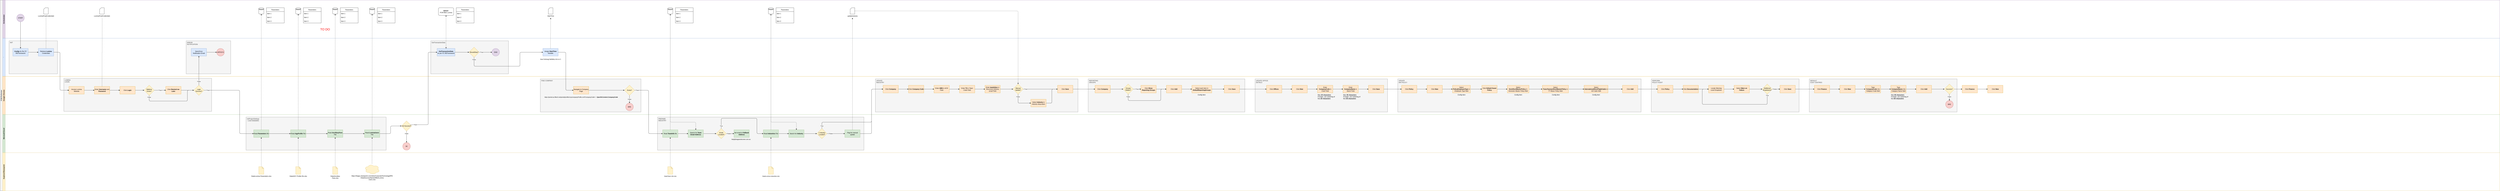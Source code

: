 <mxfile version="20.3.7" type="github" pages="3">
  <diagram id="prtHgNgQTEPvFCAcTncT" name="REFramework">
    <mxGraphModel dx="1422" dy="833" grid="1" gridSize="10" guides="1" tooltips="1" connect="1" arrows="1" fold="1" page="1" pageScale="1" pageWidth="827" pageHeight="1169" math="0" shadow="0">
      <root>
        <mxCell id="0" />
        <mxCell id="1" parent="0" />
        <mxCell id="dNxyNK7c78bLwvsdeMH5-19" value="FCM Performer" style="swimlane;html=1;childLayout=stackLayout;resizeParent=1;resizeParentMax=0;horizontal=0;startSize=20;horizontalStack=0;fillColor=#f5f5f5;strokeColor=#666666;fontColor=#333333;" parent="1" vertex="1">
          <mxGeometry x="40" y="20" width="19620" height="1500" as="geometry" />
        </mxCell>
        <mxCell id="dNxyNK7c78bLwvsdeMH5-20" value="Orchestrator" style="swimlane;html=1;startSize=20;horizontal=0;fillColor=#e1d5e7;strokeColor=#9673a6;" parent="dNxyNK7c78bLwvsdeMH5-19" vertex="1">
          <mxGeometry x="20" width="19600" height="300" as="geometry" />
        </mxCell>
        <mxCell id="2dX01dUIb2N1G-1F3EJ_-1" value="START" style="ellipse;whiteSpace=wrap;html=1;aspect=fixed;fillColor=#e1d5e7;strokeColor=#9673a6;" parent="dNxyNK7c78bLwvsdeMH5-20" vertex="1">
          <mxGeometry x="110" y="110" width="60" height="60" as="geometry" />
        </mxCell>
        <mxCell id="xDEP64Z66nsaZwxjFvu3-4" value="" style="shape=card;whiteSpace=wrap;html=1;size=12;" parent="dNxyNK7c78bLwvsdeMH5-20" vertex="1">
          <mxGeometry x="322" y="60" width="36" height="50" as="geometry" />
        </mxCell>
        <mxCell id="xDEP64Z66nsaZwxjFvu3-5" value="&lt;i&gt;LuminaProdCredentials&lt;/i&gt;" style="text;html=1;align=center;verticalAlign=middle;resizable=0;points=[];autosize=1;strokeColor=none;fillColor=none;" parent="dNxyNK7c78bLwvsdeMH5-20" vertex="1">
          <mxGeometry x="265" y="110" width="150" height="30" as="geometry" />
        </mxCell>
        <mxCell id="ORB9IlNma3MDr7hnHhmv-3" value="" style="shape=card;whiteSpace=wrap;html=1;size=12;" parent="dNxyNK7c78bLwvsdeMH5-20" vertex="1">
          <mxGeometry x="761" y="60" width="36" height="50" as="geometry" />
        </mxCell>
        <mxCell id="ORB9IlNma3MDr7hnHhmv-4" value="&lt;i&gt;LuminaProdCredentials&lt;/i&gt;" style="text;html=1;align=center;verticalAlign=middle;resizable=0;points=[];autosize=1;strokeColor=none;fillColor=none;" parent="dNxyNK7c78bLwvsdeMH5-20" vertex="1">
          <mxGeometry x="704" y="110" width="150" height="30" as="geometry" />
        </mxCell>
        <mxCell id="Lmwaz_l1nbYWKsB-s7dE-1" value="Parameters" style="swimlane;fontStyle=0;childLayout=stackLayout;horizontal=1;startSize=30;horizontalStack=0;resizeParent=1;resizeParentMax=0;resizeLast=0;collapsible=1;marginBottom=0;" parent="dNxyNK7c78bLwvsdeMH5-20" vertex="1">
          <mxGeometry x="2070" y="60" width="140" height="120" as="geometry">
            <mxRectangle x="2070" y="60" width="100" height="30" as="alternateBounds" />
          </mxGeometry>
        </mxCell>
        <mxCell id="Lmwaz_l1nbYWKsB-s7dE-2" value="Item 1" style="text;strokeColor=none;fillColor=none;align=left;verticalAlign=middle;spacingLeft=4;spacingRight=4;overflow=hidden;points=[[0,0.5],[1,0.5]];portConstraint=eastwest;rotatable=0;" parent="Lmwaz_l1nbYWKsB-s7dE-1" vertex="1">
          <mxGeometry y="30" width="140" height="30" as="geometry" />
        </mxCell>
        <mxCell id="Lmwaz_l1nbYWKsB-s7dE-3" value="Item 2" style="text;strokeColor=none;fillColor=none;align=left;verticalAlign=middle;spacingLeft=4;spacingRight=4;overflow=hidden;points=[[0,0.5],[1,0.5]];portConstraint=eastwest;rotatable=0;" parent="Lmwaz_l1nbYWKsB-s7dE-1" vertex="1">
          <mxGeometry y="60" width="140" height="30" as="geometry" />
        </mxCell>
        <mxCell id="Lmwaz_l1nbYWKsB-s7dE-4" value="Item 3" style="text;strokeColor=none;fillColor=none;align=left;verticalAlign=middle;spacingLeft=4;spacingRight=4;overflow=hidden;points=[[0,0.5],[1,0.5]];portConstraint=eastwest;rotatable=0;" parent="Lmwaz_l1nbYWKsB-s7dE-1" vertex="1">
          <mxGeometry y="90" width="140" height="30" as="geometry" />
        </mxCell>
        <mxCell id="Lmwaz_l1nbYWKsB-s7dE-5" value="" style="shape=datastore;whiteSpace=wrap;html=1;" parent="dNxyNK7c78bLwvsdeMH5-20" vertex="1">
          <mxGeometry x="2010" y="60" width="40" height="50" as="geometry" />
        </mxCell>
        <mxCell id="Lmwaz_l1nbYWKsB-s7dE-9" value="Parameters" style="swimlane;fontStyle=0;childLayout=stackLayout;horizontal=1;startSize=30;horizontalStack=0;resizeParent=1;resizeParentMax=0;resizeLast=0;collapsible=1;marginBottom=0;" parent="dNxyNK7c78bLwvsdeMH5-20" vertex="1">
          <mxGeometry x="2360" y="60" width="140" height="120" as="geometry">
            <mxRectangle x="2070" y="60" width="100" height="30" as="alternateBounds" />
          </mxGeometry>
        </mxCell>
        <mxCell id="Lmwaz_l1nbYWKsB-s7dE-10" value="Item 1" style="text;strokeColor=none;fillColor=none;align=left;verticalAlign=middle;spacingLeft=4;spacingRight=4;overflow=hidden;points=[[0,0.5],[1,0.5]];portConstraint=eastwest;rotatable=0;" parent="Lmwaz_l1nbYWKsB-s7dE-9" vertex="1">
          <mxGeometry y="30" width="140" height="30" as="geometry" />
        </mxCell>
        <mxCell id="Lmwaz_l1nbYWKsB-s7dE-11" value="Item 2" style="text;strokeColor=none;fillColor=none;align=left;verticalAlign=middle;spacingLeft=4;spacingRight=4;overflow=hidden;points=[[0,0.5],[1,0.5]];portConstraint=eastwest;rotatable=0;" parent="Lmwaz_l1nbYWKsB-s7dE-9" vertex="1">
          <mxGeometry y="60" width="140" height="30" as="geometry" />
        </mxCell>
        <mxCell id="Lmwaz_l1nbYWKsB-s7dE-12" value="Item 3" style="text;strokeColor=none;fillColor=none;align=left;verticalAlign=middle;spacingLeft=4;spacingRight=4;overflow=hidden;points=[[0,0.5],[1,0.5]];portConstraint=eastwest;rotatable=0;" parent="Lmwaz_l1nbYWKsB-s7dE-9" vertex="1">
          <mxGeometry y="90" width="140" height="30" as="geometry" />
        </mxCell>
        <mxCell id="Lmwaz_l1nbYWKsB-s7dE-13" value="" style="shape=datastore;whiteSpace=wrap;html=1;" parent="dNxyNK7c78bLwvsdeMH5-20" vertex="1">
          <mxGeometry x="2300" y="60" width="40" height="50" as="geometry" />
        </mxCell>
        <mxCell id="Lmwaz_l1nbYWKsB-s7dE-14" value="Parameters" style="swimlane;fontStyle=0;childLayout=stackLayout;horizontal=1;startSize=30;horizontalStack=0;resizeParent=1;resizeParentMax=0;resizeLast=0;collapsible=1;marginBottom=0;" parent="dNxyNK7c78bLwvsdeMH5-20" vertex="1">
          <mxGeometry x="2650" y="60" width="140" height="120" as="geometry">
            <mxRectangle x="2070" y="60" width="100" height="30" as="alternateBounds" />
          </mxGeometry>
        </mxCell>
        <mxCell id="Lmwaz_l1nbYWKsB-s7dE-15" value="Item 1" style="text;strokeColor=none;fillColor=none;align=left;verticalAlign=middle;spacingLeft=4;spacingRight=4;overflow=hidden;points=[[0,0.5],[1,0.5]];portConstraint=eastwest;rotatable=0;" parent="Lmwaz_l1nbYWKsB-s7dE-14" vertex="1">
          <mxGeometry y="30" width="140" height="30" as="geometry" />
        </mxCell>
        <mxCell id="Lmwaz_l1nbYWKsB-s7dE-16" value="Item 2" style="text;strokeColor=none;fillColor=none;align=left;verticalAlign=middle;spacingLeft=4;spacingRight=4;overflow=hidden;points=[[0,0.5],[1,0.5]];portConstraint=eastwest;rotatable=0;" parent="Lmwaz_l1nbYWKsB-s7dE-14" vertex="1">
          <mxGeometry y="60" width="140" height="30" as="geometry" />
        </mxCell>
        <mxCell id="Lmwaz_l1nbYWKsB-s7dE-17" value="Item 3" style="text;strokeColor=none;fillColor=none;align=left;verticalAlign=middle;spacingLeft=4;spacingRight=4;overflow=hidden;points=[[0,0.5],[1,0.5]];portConstraint=eastwest;rotatable=0;" parent="Lmwaz_l1nbYWKsB-s7dE-14" vertex="1">
          <mxGeometry y="90" width="140" height="30" as="geometry" />
        </mxCell>
        <mxCell id="Lmwaz_l1nbYWKsB-s7dE-18" value="" style="shape=datastore;whiteSpace=wrap;html=1;" parent="dNxyNK7c78bLwvsdeMH5-20" vertex="1">
          <mxGeometry x="2590" y="60" width="40" height="50" as="geometry" />
        </mxCell>
        <mxCell id="Lmwaz_l1nbYWKsB-s7dE-92" value="Parameters" style="swimlane;fontStyle=0;childLayout=stackLayout;horizontal=1;startSize=30;horizontalStack=0;resizeParent=1;resizeParentMax=0;resizeLast=0;collapsible=1;marginBottom=0;" parent="dNxyNK7c78bLwvsdeMH5-20" vertex="1">
          <mxGeometry x="2940" y="60" width="140" height="120" as="geometry">
            <mxRectangle x="2070" y="60" width="100" height="30" as="alternateBounds" />
          </mxGeometry>
        </mxCell>
        <mxCell id="Lmwaz_l1nbYWKsB-s7dE-93" value="Item 1" style="text;strokeColor=none;fillColor=none;align=left;verticalAlign=middle;spacingLeft=4;spacingRight=4;overflow=hidden;points=[[0,0.5],[1,0.5]];portConstraint=eastwest;rotatable=0;" parent="Lmwaz_l1nbYWKsB-s7dE-92" vertex="1">
          <mxGeometry y="30" width="140" height="30" as="geometry" />
        </mxCell>
        <mxCell id="Lmwaz_l1nbYWKsB-s7dE-94" value="Item 2" style="text;strokeColor=none;fillColor=none;align=left;verticalAlign=middle;spacingLeft=4;spacingRight=4;overflow=hidden;points=[[0,0.5],[1,0.5]];portConstraint=eastwest;rotatable=0;" parent="Lmwaz_l1nbYWKsB-s7dE-92" vertex="1">
          <mxGeometry y="60" width="140" height="30" as="geometry" />
        </mxCell>
        <mxCell id="Lmwaz_l1nbYWKsB-s7dE-95" value="Item 3" style="text;strokeColor=none;fillColor=none;align=left;verticalAlign=middle;spacingLeft=4;spacingRight=4;overflow=hidden;points=[[0,0.5],[1,0.5]];portConstraint=eastwest;rotatable=0;" parent="Lmwaz_l1nbYWKsB-s7dE-92" vertex="1">
          <mxGeometry y="90" width="140" height="30" as="geometry" />
        </mxCell>
        <mxCell id="Lmwaz_l1nbYWKsB-s7dE-96" value="" style="shape=datastore;whiteSpace=wrap;html=1;" parent="dNxyNK7c78bLwvsdeMH5-20" vertex="1">
          <mxGeometry x="2880" y="60" width="40" height="50" as="geometry" />
        </mxCell>
        <mxCell id="Lmwaz_l1nbYWKsB-s7dE-117" value="&lt;b&gt;Queue:&lt;br&gt;&lt;/b&gt; &lt;i&gt;FCM MnE Lumina&lt;/i&gt;" style="rounded=1;whiteSpace=wrap;html=1;" parent="dNxyNK7c78bLwvsdeMH5-20" vertex="1">
          <mxGeometry x="3420" y="60" width="120" height="60" as="geometry" />
        </mxCell>
        <mxCell id="Lmwaz_l1nbYWKsB-s7dE-130" value="" style="shape=card;whiteSpace=wrap;html=1;size=12;" parent="dNxyNK7c78bLwvsdeMH5-20" vertex="1">
          <mxGeometry x="4283" y="60" width="36" height="50" as="geometry" />
        </mxCell>
        <mxCell id="Lmwaz_l1nbYWKsB-s7dE-131" value="&lt;i&gt;StartTime&lt;/i&gt;" style="text;html=1;align=center;verticalAlign=middle;resizable=0;points=[];autosize=1;strokeColor=none;fillColor=none;" parent="dNxyNK7c78bLwvsdeMH5-20" vertex="1">
          <mxGeometry x="4261" y="110" width="80" height="30" as="geometry" />
        </mxCell>
        <mxCell id="Lmwaz_l1nbYWKsB-s7dE-134" value="&lt;font style=&quot;font-size: 24px;&quot; color=&quot;#ff0000&quot;&gt;TO DO&lt;/font&gt;" style="text;html=1;align=center;verticalAlign=middle;resizable=0;points=[];autosize=1;strokeColor=none;fillColor=none;fontSize=11;fontFamily=Helvetica;fontColor=default;" parent="dNxyNK7c78bLwvsdeMH5-20" vertex="1">
          <mxGeometry x="2480" y="210" width="100" height="40" as="geometry" />
        </mxCell>
        <mxCell id="Lmwaz_l1nbYWKsB-s7dE-135" value="Parameters" style="swimlane;fontStyle=0;childLayout=stackLayout;horizontal=1;startSize=30;horizontalStack=0;resizeParent=1;resizeParentMax=0;resizeLast=0;collapsible=1;marginBottom=0;" parent="dNxyNK7c78bLwvsdeMH5-20" vertex="1">
          <mxGeometry x="3560" y="60" width="140" height="120" as="geometry">
            <mxRectangle x="2070" y="60" width="100" height="30" as="alternateBounds" />
          </mxGeometry>
        </mxCell>
        <mxCell id="Lmwaz_l1nbYWKsB-s7dE-136" value="Item 1" style="text;strokeColor=none;fillColor=none;align=left;verticalAlign=middle;spacingLeft=4;spacingRight=4;overflow=hidden;points=[[0,0.5],[1,0.5]];portConstraint=eastwest;rotatable=0;" parent="Lmwaz_l1nbYWKsB-s7dE-135" vertex="1">
          <mxGeometry y="30" width="140" height="30" as="geometry" />
        </mxCell>
        <mxCell id="Lmwaz_l1nbYWKsB-s7dE-137" value="Item 2" style="text;strokeColor=none;fillColor=none;align=left;verticalAlign=middle;spacingLeft=4;spacingRight=4;overflow=hidden;points=[[0,0.5],[1,0.5]];portConstraint=eastwest;rotatable=0;" parent="Lmwaz_l1nbYWKsB-s7dE-135" vertex="1">
          <mxGeometry y="60" width="140" height="30" as="geometry" />
        </mxCell>
        <mxCell id="Lmwaz_l1nbYWKsB-s7dE-138" value="Item 3" style="text;strokeColor=none;fillColor=none;align=left;verticalAlign=middle;spacingLeft=4;spacingRight=4;overflow=hidden;points=[[0,0.5],[1,0.5]];portConstraint=eastwest;rotatable=0;" parent="Lmwaz_l1nbYWKsB-s7dE-135" vertex="1">
          <mxGeometry y="90" width="140" height="30" as="geometry" />
        </mxCell>
        <mxCell id="Lmwaz_l1nbYWKsB-s7dE-153" value="Parameters" style="swimlane;fontStyle=0;childLayout=stackLayout;horizontal=1;startSize=30;horizontalStack=0;resizeParent=1;resizeParentMax=0;resizeLast=0;collapsible=1;marginBottom=0;" parent="dNxyNK7c78bLwvsdeMH5-20" vertex="1">
          <mxGeometry x="5280" y="60" width="140" height="120" as="geometry">
            <mxRectangle x="2070" y="60" width="100" height="30" as="alternateBounds" />
          </mxGeometry>
        </mxCell>
        <mxCell id="Lmwaz_l1nbYWKsB-s7dE-154" value="Item 1" style="text;strokeColor=none;fillColor=none;align=left;verticalAlign=middle;spacingLeft=4;spacingRight=4;overflow=hidden;points=[[0,0.5],[1,0.5]];portConstraint=eastwest;rotatable=0;" parent="Lmwaz_l1nbYWKsB-s7dE-153" vertex="1">
          <mxGeometry y="30" width="140" height="30" as="geometry" />
        </mxCell>
        <mxCell id="Lmwaz_l1nbYWKsB-s7dE-155" value="Item 2" style="text;strokeColor=none;fillColor=none;align=left;verticalAlign=middle;spacingLeft=4;spacingRight=4;overflow=hidden;points=[[0,0.5],[1,0.5]];portConstraint=eastwest;rotatable=0;" parent="Lmwaz_l1nbYWKsB-s7dE-153" vertex="1">
          <mxGeometry y="60" width="140" height="30" as="geometry" />
        </mxCell>
        <mxCell id="Lmwaz_l1nbYWKsB-s7dE-156" value="Item 3" style="text;strokeColor=none;fillColor=none;align=left;verticalAlign=middle;spacingLeft=4;spacingRight=4;overflow=hidden;points=[[0,0.5],[1,0.5]];portConstraint=eastwest;rotatable=0;" parent="Lmwaz_l1nbYWKsB-s7dE-153" vertex="1">
          <mxGeometry y="90" width="140" height="30" as="geometry" />
        </mxCell>
        <mxCell id="Lmwaz_l1nbYWKsB-s7dE-157" value="" style="shape=datastore;whiteSpace=wrap;html=1;" parent="dNxyNK7c78bLwvsdeMH5-20" vertex="1">
          <mxGeometry x="5220" y="60" width="40" height="50" as="geometry" />
        </mxCell>
        <mxCell id="Lmwaz_l1nbYWKsB-s7dE-182" value="Parameters" style="swimlane;fontStyle=0;childLayout=stackLayout;horizontal=1;startSize=30;horizontalStack=0;resizeParent=1;resizeParentMax=0;resizeLast=0;collapsible=1;marginBottom=0;" parent="dNxyNK7c78bLwvsdeMH5-20" vertex="1">
          <mxGeometry x="6070" y="60" width="140" height="120" as="geometry">
            <mxRectangle x="2070" y="60" width="100" height="30" as="alternateBounds" />
          </mxGeometry>
        </mxCell>
        <mxCell id="Lmwaz_l1nbYWKsB-s7dE-183" value="Item 1" style="text;strokeColor=none;fillColor=none;align=left;verticalAlign=middle;spacingLeft=4;spacingRight=4;overflow=hidden;points=[[0,0.5],[1,0.5]];portConstraint=eastwest;rotatable=0;" parent="Lmwaz_l1nbYWKsB-s7dE-182" vertex="1">
          <mxGeometry y="30" width="140" height="30" as="geometry" />
        </mxCell>
        <mxCell id="Lmwaz_l1nbYWKsB-s7dE-184" value="Item 2" style="text;strokeColor=none;fillColor=none;align=left;verticalAlign=middle;spacingLeft=4;spacingRight=4;overflow=hidden;points=[[0,0.5],[1,0.5]];portConstraint=eastwest;rotatable=0;" parent="Lmwaz_l1nbYWKsB-s7dE-182" vertex="1">
          <mxGeometry y="60" width="140" height="30" as="geometry" />
        </mxCell>
        <mxCell id="Lmwaz_l1nbYWKsB-s7dE-185" value="Item 3" style="text;strokeColor=none;fillColor=none;align=left;verticalAlign=middle;spacingLeft=4;spacingRight=4;overflow=hidden;points=[[0,0.5],[1,0.5]];portConstraint=eastwest;rotatable=0;" parent="Lmwaz_l1nbYWKsB-s7dE-182" vertex="1">
          <mxGeometry y="90" width="140" height="30" as="geometry" />
        </mxCell>
        <mxCell id="Lmwaz_l1nbYWKsB-s7dE-186" value="" style="shape=datastore;whiteSpace=wrap;html=1;" parent="dNxyNK7c78bLwvsdeMH5-20" vertex="1">
          <mxGeometry x="6010" y="60" width="40" height="50" as="geometry" />
        </mxCell>
        <mxCell id="684NpIDUQSkcVhp0ba55-8" value="" style="shape=card;whiteSpace=wrap;html=1;size=12;" vertex="1" parent="dNxyNK7c78bLwvsdeMH5-20">
          <mxGeometry x="6652" y="60" width="36" height="50" as="geometry" />
        </mxCell>
        <mxCell id="684NpIDUQSkcVhp0ba55-9" value="&lt;i&gt;updateIndustry&lt;/i&gt;" style="text;html=1;align=center;verticalAlign=middle;resizable=0;points=[];autosize=1;strokeColor=none;fillColor=none;" vertex="1" parent="dNxyNK7c78bLwvsdeMH5-20">
          <mxGeometry x="6620" y="110" width="100" height="30" as="geometry" />
        </mxCell>
        <mxCell id="2dX01dUIb2N1G-1F3EJ_-10" value="`" style="swimlane;html=1;startSize=20;horizontal=0;fillColor=#dae8fc;strokeColor=#6c8ebf;" parent="dNxyNK7c78bLwvsdeMH5-19" vertex="1">
          <mxGeometry x="20" y="300" width="19600" height="300" as="geometry" />
        </mxCell>
        <mxCell id="Lmwaz_l1nbYWKsB-s7dE-129" value="GetTransactionData" style="rounded=0;whiteSpace=wrap;html=1;fillColor=#f5f5f5;fontColor=#333333;strokeColor=#666666;align=left;verticalAlign=top;labelPosition=center;verticalLabelPosition=middle;spacingLeft=5;" parent="2dX01dUIb2N1G-1F3EJ_-10" vertex="1">
          <mxGeometry x="3360" y="20" width="610" height="260" as="geometry" />
        </mxCell>
        <mxCell id="ORB9IlNma3MDr7hnHhmv-28" value="ERROR&lt;br&gt;NOTIFICATION" style="rounded=0;whiteSpace=wrap;html=1;fillColor=#f5f5f5;fontColor=#333333;strokeColor=#666666;align=left;verticalAlign=top;labelPosition=center;verticalLabelPosition=middle;spacingLeft=5;" parent="2dX01dUIb2N1G-1F3EJ_-10" vertex="1">
          <mxGeometry x="1440" y="20" width="350" height="260" as="geometry" />
        </mxCell>
        <mxCell id="2dX01dUIb2N1G-1F3EJ_-6" value="INIT" style="rounded=0;whiteSpace=wrap;html=1;fillColor=#f5f5f5;fontColor=#333333;strokeColor=#666666;align=left;verticalAlign=top;labelPosition=center;verticalLabelPosition=middle;spacingLeft=5;" parent="2dX01dUIb2N1G-1F3EJ_-10" vertex="1">
          <mxGeometry x="50" y="20" width="380" height="260" as="geometry" />
        </mxCell>
        <mxCell id="xDEP64Z66nsaZwxjFvu3-2" value="" style="edgeStyle=orthogonalEdgeStyle;rounded=0;orthogonalLoop=1;jettySize=auto;html=1;" parent="2dX01dUIb2N1G-1F3EJ_-10" source="2dX01dUIb2N1G-1F3EJ_-4" target="xDEP64Z66nsaZwxjFvu3-1" edge="1">
          <mxGeometry relative="1" as="geometry" />
        </mxCell>
        <mxCell id="2dX01dUIb2N1G-1F3EJ_-4" value="&lt;i&gt;&lt;b&gt;Config&lt;/b&gt;&amp;nbsp;As Per FC REFramework&lt;/i&gt;" style="whiteSpace=wrap;html=1;fillColor=#dae8fc;strokeColor=#6c8ebf;" parent="2dX01dUIb2N1G-1F3EJ_-10" vertex="1">
          <mxGeometry x="80" y="80" width="120" height="60" as="geometry" />
        </mxCell>
        <mxCell id="xDEP64Z66nsaZwxjFvu3-1" value="Retrieve &lt;b&gt;Lumina &lt;/b&gt;Credentials" style="whiteSpace=wrap;html=1;fillColor=#dae8fc;strokeColor=#6c8ebf;" parent="2dX01dUIb2N1G-1F3EJ_-10" vertex="1">
          <mxGeometry x="280" y="80" width="120" height="60" as="geometry" />
        </mxCell>
        <mxCell id="ORB9IlNma3MDr7hnHhmv-27" value="" style="edgeStyle=orthogonalEdgeStyle;rounded=1;orthogonalLoop=1;jettySize=auto;html=1;endArrow=classic;endFill=1;" parent="2dX01dUIb2N1G-1F3EJ_-10" source="ORB9IlNma3MDr7hnHhmv-22" target="ORB9IlNma3MDr7hnHhmv-26" edge="1">
          <mxGeometry relative="1" as="geometry" />
        </mxCell>
        <mxCell id="ORB9IlNma3MDr7hnHhmv-22" value="Send Error Notification Email" style="whiteSpace=wrap;html=1;fillColor=#dae8fc;strokeColor=#6c8ebf;" parent="2dX01dUIb2N1G-1F3EJ_-10" vertex="1">
          <mxGeometry x="1480" y="80" width="120" height="60" as="geometry" />
        </mxCell>
        <mxCell id="ORB9IlNma3MDr7hnHhmv-26" value="APP/SYS" style="ellipse;whiteSpace=wrap;html=1;fillColor=#f8cecc;strokeColor=#b85450;" parent="2dX01dUIb2N1G-1F3EJ_-10" vertex="1">
          <mxGeometry x="1680" y="80" width="60" height="60" as="geometry" />
        </mxCell>
        <mxCell id="Lmwaz_l1nbYWKsB-s7dE-115" value="&lt;b&gt;GetTransactionData &lt;br&gt;&lt;/b&gt;&lt;i&gt;as per FC REFramework&lt;/i&gt;" style="whiteSpace=wrap;html=1;fillColor=#dae8fc;strokeColor=#6c8ebf;" parent="2dX01dUIb2N1G-1F3EJ_-10" vertex="1">
          <mxGeometry x="3410" y="80" width="140" height="60" as="geometry" />
        </mxCell>
        <mxCell id="Lmwaz_l1nbYWKsB-s7dE-127" value="Assign &lt;b&gt;StartTime &lt;/b&gt;Variable" style="whiteSpace=wrap;html=1;fillColor=#dae8fc;strokeColor=#6c8ebf;" parent="2dX01dUIb2N1G-1F3EJ_-10" vertex="1">
          <mxGeometry x="4240" y="80" width="120" height="60" as="geometry" />
        </mxCell>
        <mxCell id="Lmwaz_l1nbYWKsB-s7dE-132" value="Now.ToString(&quot;dd/MM/y HH:m:s&quot;)" style="text;html=1;align=center;verticalAlign=middle;resizable=0;points=[];autosize=1;strokeColor=none;fillColor=none;fontSize=11;fontFamily=Helvetica;fontColor=default;" parent="2dX01dUIb2N1G-1F3EJ_-10" vertex="1">
          <mxGeometry x="4205" y="150" width="190" height="30" as="geometry" />
        </mxCell>
        <mxCell id="dNxyNK7c78bLwvsdeMH5-21" value="Google Chrome" style="swimlane;html=1;startSize=20;horizontal=0;fillColor=#ffe6cc;strokeColor=#d79b00;" parent="dNxyNK7c78bLwvsdeMH5-19" vertex="1">
          <mxGeometry x="20" y="600" width="19600" height="300" as="geometry">
            <mxRectangle x="20" y="300" width="1430" height="30" as="alternateBounds" />
          </mxGeometry>
        </mxCell>
        <mxCell id="684NpIDUQSkcVhp0ba55-86" value="PERFORM&lt;br&gt;POLICY AUDIT" style="rounded=0;whiteSpace=wrap;html=1;fillColor=#f5f5f5;fontColor=#333333;strokeColor=#666666;align=left;verticalAlign=top;labelPosition=center;verticalLabelPosition=middle;spacingLeft=5;" vertex="1" parent="dNxyNK7c78bLwvsdeMH5-21">
          <mxGeometry x="12940" y="20" width="1160" height="260" as="geometry" />
        </mxCell>
        <mxCell id="684NpIDUQSkcVhp0ba55-83" value="UPDATE&lt;br&gt;AIR POLICY" style="rounded=0;whiteSpace=wrap;html=1;fillColor=#f5f5f5;fontColor=#333333;strokeColor=#666666;align=left;verticalAlign=top;labelPosition=center;verticalLabelPosition=middle;spacingLeft=5;" vertex="1" parent="dNxyNK7c78bLwvsdeMH5-21">
          <mxGeometry x="10950" y="20" width="1910" height="260" as="geometry" />
        </mxCell>
        <mxCell id="684NpIDUQSkcVhp0ba55-62" value="UPDATE OFFICE&lt;br&gt;DETAILS" style="rounded=0;whiteSpace=wrap;html=1;fillColor=#f5f5f5;fontColor=#333333;strokeColor=#666666;align=left;verticalAlign=top;labelPosition=center;verticalLabelPosition=middle;spacingLeft=5;" vertex="1" parent="dNxyNK7c78bLwvsdeMH5-21">
          <mxGeometry x="9830" y="20" width="1040" height="260" as="geometry" />
        </mxCell>
        <mxCell id="684NpIDUQSkcVhp0ba55-47" value="REPORTING&lt;br&gt;GROUPS" style="rounded=0;whiteSpace=wrap;html=1;fillColor=#f5f5f5;fontColor=#333333;strokeColor=#666666;align=left;verticalAlign=top;labelPosition=center;verticalLabelPosition=middle;spacingLeft=5;" vertex="1" parent="dNxyNK7c78bLwvsdeMH5-21">
          <mxGeometry x="8520" y="20" width="1230" height="260" as="geometry" />
        </mxCell>
        <mxCell id="684NpIDUQSkcVhp0ba55-32" value="UPDATE&lt;br&gt;INDUSTRY" style="rounded=0;whiteSpace=wrap;html=1;fillColor=#f5f5f5;fontColor=#333333;strokeColor=#666666;align=left;verticalAlign=top;labelPosition=center;verticalLabelPosition=middle;spacingLeft=5;" vertex="1" parent="dNxyNK7c78bLwvsdeMH5-21">
          <mxGeometry x="6850" y="20" width="1590" height="260" as="geometry" />
        </mxCell>
        <mxCell id="Lmwaz_l1nbYWKsB-s7dE-149" value="FIND COMPANY" style="rounded=0;whiteSpace=wrap;html=1;fillColor=#f5f5f5;fontColor=#333333;strokeColor=#666666;align=left;verticalAlign=top;labelPosition=center;verticalLabelPosition=middle;spacingLeft=5;" parent="dNxyNK7c78bLwvsdeMH5-21" vertex="1">
          <mxGeometry x="4220" y="20" width="790" height="260" as="geometry" />
        </mxCell>
        <mxCell id="ORB9IlNma3MDr7hnHhmv-15" value="LUMINA&lt;br&gt;LOGIN" style="rounded=0;whiteSpace=wrap;html=1;fillColor=#f5f5f5;fontColor=#333333;strokeColor=#666666;align=left;verticalAlign=top;labelPosition=center;verticalLabelPosition=middle;spacingLeft=5;" parent="dNxyNK7c78bLwvsdeMH5-21" vertex="1">
          <mxGeometry x="480" y="15" width="1160" height="260" as="geometry" />
        </mxCell>
        <mxCell id="ORB9IlNma3MDr7hnHhmv-2" value="" style="edgeStyle=orthogonalEdgeStyle;rounded=0;orthogonalLoop=1;jettySize=auto;html=1;" parent="dNxyNK7c78bLwvsdeMH5-21" source="xDEP64Z66nsaZwxjFvu3-7" target="ORB9IlNma3MDr7hnHhmv-1" edge="1">
          <mxGeometry relative="1" as="geometry" />
        </mxCell>
        <mxCell id="xDEP64Z66nsaZwxjFvu3-7" value="Access Lumina Website" style="whiteSpace=wrap;html=1;fillColor=#ffe6cc;strokeColor=#d79b00;" parent="dNxyNK7c78bLwvsdeMH5-21" vertex="1">
          <mxGeometry x="520" y="79" width="120" height="60" as="geometry" />
        </mxCell>
        <mxCell id="ORB9IlNma3MDr7hnHhmv-8" value="" style="edgeStyle=orthogonalEdgeStyle;rounded=0;orthogonalLoop=1;jettySize=auto;html=1;endArrow=classic;endFill=1;" parent="dNxyNK7c78bLwvsdeMH5-21" source="ORB9IlNma3MDr7hnHhmv-1" target="ORB9IlNma3MDr7hnHhmv-7" edge="1">
          <mxGeometry relative="1" as="geometry" />
        </mxCell>
        <mxCell id="ORB9IlNma3MDr7hnHhmv-1" value="Enter &lt;b&gt;Username&lt;/b&gt;&amp;nbsp;and &lt;b&gt;Password&lt;/b&gt;" style="whiteSpace=wrap;html=1;fillColor=#ffe6cc;strokeColor=#d79b00;" parent="dNxyNK7c78bLwvsdeMH5-21" vertex="1">
          <mxGeometry x="720" y="79" width="120" height="60" as="geometry" />
        </mxCell>
        <mxCell id="ORB9IlNma3MDr7hnHhmv-10" value="" style="edgeStyle=orthogonalEdgeStyle;rounded=0;orthogonalLoop=1;jettySize=auto;html=1;endArrow=classic;endFill=1;" parent="dNxyNK7c78bLwvsdeMH5-21" source="ORB9IlNma3MDr7hnHhmv-7" target="ORB9IlNma3MDr7hnHhmv-9" edge="1">
          <mxGeometry relative="1" as="geometry" />
        </mxCell>
        <mxCell id="ORB9IlNma3MDr7hnHhmv-7" value="Click &lt;b&gt;Login&lt;/b&gt;" style="whiteSpace=wrap;html=1;fillColor=#ffe6cc;strokeColor=#d79b00;" parent="dNxyNK7c78bLwvsdeMH5-21" vertex="1">
          <mxGeometry x="920" y="79" width="120" height="60" as="geometry" />
        </mxCell>
        <mxCell id="ORB9IlNma3MDr7hnHhmv-12" value="True" style="edgeStyle=orthogonalEdgeStyle;rounded=0;orthogonalLoop=1;jettySize=auto;html=1;endArrow=classic;endFill=1;" parent="dNxyNK7c78bLwvsdeMH5-21" source="ORB9IlNma3MDr7hnHhmv-9" target="ORB9IlNma3MDr7hnHhmv-11" edge="1">
          <mxGeometry relative="1" as="geometry" />
        </mxCell>
        <mxCell id="ORB9IlNma3MDr7hnHhmv-17" value="False" style="edgeStyle=orthogonalEdgeStyle;rounded=1;orthogonalLoop=1;jettySize=auto;html=1;exitX=0.5;exitY=1;exitDx=0;exitDy=0;entryX=0;entryY=0.5;entryDx=0;entryDy=0;endArrow=classic;endFill=1;" parent="dNxyNK7c78bLwvsdeMH5-21" source="ORB9IlNma3MDr7hnHhmv-9" target="ORB9IlNma3MDr7hnHhmv-13" edge="1">
          <mxGeometry x="-0.938" relative="1" as="geometry">
            <Array as="points">
              <mxPoint x="1150" y="194" />
              <mxPoint x="1450" y="194" />
              <mxPoint x="1450" y="109" />
            </Array>
            <mxPoint as="offset" />
          </mxGeometry>
        </mxCell>
        <mxCell id="ORB9IlNma3MDr7hnHhmv-9" value="Walkme Exists?" style="rhombus;whiteSpace=wrap;html=1;fillColor=#fff2cc;strokeColor=#d6b656;" parent="dNxyNK7c78bLwvsdeMH5-21" vertex="1">
          <mxGeometry x="1110" y="69" width="80" height="80" as="geometry" />
        </mxCell>
        <mxCell id="ORB9IlNma3MDr7hnHhmv-14" value="" style="edgeStyle=orthogonalEdgeStyle;rounded=0;orthogonalLoop=1;jettySize=auto;html=1;endArrow=classic;endFill=1;" parent="dNxyNK7c78bLwvsdeMH5-21" source="ORB9IlNma3MDr7hnHhmv-11" target="ORB9IlNma3MDr7hnHhmv-13" edge="1">
          <mxGeometry relative="1" as="geometry" />
        </mxCell>
        <mxCell id="ORB9IlNma3MDr7hnHhmv-11" value="Click &lt;b&gt;Remind me Later&lt;/b&gt;" style="whiteSpace=wrap;html=1;fillColor=#ffe6cc;strokeColor=#d79b00;" parent="dNxyNK7c78bLwvsdeMH5-21" vertex="1">
          <mxGeometry x="1280" y="79" width="120" height="60" as="geometry" />
        </mxCell>
        <mxCell id="ORB9IlNma3MDr7hnHhmv-13" value="Login Success?" style="rhombus;whiteSpace=wrap;html=1;fillColor=#fff2cc;strokeColor=#d6b656;" parent="dNxyNK7c78bLwvsdeMH5-21" vertex="1">
          <mxGeometry x="1500" y="69" width="80" height="80" as="geometry" />
        </mxCell>
        <mxCell id="Lmwaz_l1nbYWKsB-s7dE-139" value="Navigate to Company Page" style="whiteSpace=wrap;html=1;fillColor=#ffe6cc;strokeColor=#d79b00;" parent="dNxyNK7c78bLwvsdeMH5-21" vertex="1">
          <mxGeometry x="4480" y="79" width="120" height="60" as="geometry" />
        </mxCell>
        <mxCell id="Lmwaz_l1nbYWKsB-s7dE-141" value="&lt;font color=&quot;#000000&quot;&gt;&lt;span style=&quot;font-size: 11px;&quot;&gt;&lt;i&gt;https://portal.au.flitech.net/portal/profile/cmy/companyProfile.srvlt?companyCode= + &lt;b&gt;SpecificContent.CompanyCode&lt;/b&gt;&lt;/i&gt;&lt;/span&gt;&lt;/font&gt;" style="text;html=1;align=center;verticalAlign=middle;resizable=0;points=[];autosize=1;strokeColor=none;fillColor=none;fontSize=24;fontFamily=Helvetica;fontColor=#FF0000;" parent="dNxyNK7c78bLwvsdeMH5-21" vertex="1">
          <mxGeometry x="4240" y="139" width="600" height="40" as="geometry" />
        </mxCell>
        <mxCell id="Lmwaz_l1nbYWKsB-s7dE-148" value="False" style="edgeStyle=orthogonalEdgeStyle;shape=connector;rounded=1;orthogonalLoop=1;jettySize=auto;html=1;labelBackgroundColor=default;strokeColor=default;fontFamily=Helvetica;fontSize=11;fontColor=#000000;startArrow=none;startFill=0;endArrow=classic;endFill=1;" parent="dNxyNK7c78bLwvsdeMH5-21" source="Lmwaz_l1nbYWKsB-s7dE-142" target="Lmwaz_l1nbYWKsB-s7dE-147" edge="1">
          <mxGeometry relative="1" as="geometry" />
        </mxCell>
        <mxCell id="Lmwaz_l1nbYWKsB-s7dE-142" value="Exists?" style="rhombus;whiteSpace=wrap;html=1;fillColor=#fff2cc;strokeColor=#d6b656;" parent="dNxyNK7c78bLwvsdeMH5-21" vertex="1">
          <mxGeometry x="4880" y="69" width="80" height="80" as="geometry" />
        </mxCell>
        <mxCell id="Lmwaz_l1nbYWKsB-s7dE-143" value="" style="edgeStyle=orthogonalEdgeStyle;shape=connector;rounded=1;orthogonalLoop=1;jettySize=auto;html=1;labelBackgroundColor=default;strokeColor=default;fontFamily=Helvetica;fontSize=11;fontColor=#000000;startArrow=none;startFill=0;endArrow=classic;endFill=1;" parent="dNxyNK7c78bLwvsdeMH5-21" source="Lmwaz_l1nbYWKsB-s7dE-139" target="Lmwaz_l1nbYWKsB-s7dE-142" edge="1">
          <mxGeometry relative="1" as="geometry" />
        </mxCell>
        <mxCell id="Lmwaz_l1nbYWKsB-s7dE-147" value="BRE" style="ellipse;whiteSpace=wrap;html=1;fillColor=#f8cecc;strokeColor=#b85450;" parent="dNxyNK7c78bLwvsdeMH5-21" vertex="1">
          <mxGeometry x="4890" y="210" width="60" height="60" as="geometry" />
        </mxCell>
        <mxCell id="684NpIDUQSkcVhp0ba55-3" value="Click &lt;b&gt;Company&lt;/b&gt;" style="whiteSpace=wrap;html=1;fillColor=#ffe6cc;strokeColor=#d79b00;" vertex="1" parent="dNxyNK7c78bLwvsdeMH5-21">
          <mxGeometry x="6910" y="70" width="120" height="60" as="geometry" />
        </mxCell>
        <mxCell id="684NpIDUQSkcVhp0ba55-13" value="Click &lt;b&gt;Company Code&lt;/b&gt;" style="whiteSpace=wrap;html=1;fillColor=#ffe6cc;strokeColor=#d79b00;" vertex="1" parent="dNxyNK7c78bLwvsdeMH5-21">
          <mxGeometry x="7110" y="70" width="120" height="60" as="geometry" />
        </mxCell>
        <mxCell id="684NpIDUQSkcVhp0ba55-14" value="" style="edgeStyle=orthogonalEdgeStyle;rounded=1;orthogonalLoop=1;jettySize=auto;html=1;" edge="1" parent="dNxyNK7c78bLwvsdeMH5-21" source="684NpIDUQSkcVhp0ba55-3" target="684NpIDUQSkcVhp0ba55-13">
          <mxGeometry relative="1" as="geometry" />
        </mxCell>
        <mxCell id="684NpIDUQSkcVhp0ba55-17" value="Enter &lt;b&gt;T3&lt;/b&gt;&amp;nbsp;in &lt;i&gt;Team Code &lt;/i&gt;Field" style="whiteSpace=wrap;html=1;fillColor=#ffe6cc;strokeColor=#d79b00;" vertex="1" parent="dNxyNK7c78bLwvsdeMH5-21">
          <mxGeometry x="7510" y="70" width="120" height="60" as="geometry" />
        </mxCell>
        <mxCell id="684NpIDUQSkcVhp0ba55-23" value="Select &lt;b&gt;Industry&lt;/b&gt;&amp;nbsp;in &lt;i&gt;Industry&lt;/i&gt;&amp;nbsp;drop-down" style="whiteSpace=wrap;html=1;fillColor=#ffe6cc;strokeColor=#d79b00;" vertex="1" parent="dNxyNK7c78bLwvsdeMH5-21">
          <mxGeometry x="8070" y="180" width="120" height="60" as="geometry" />
        </mxCell>
        <mxCell id="684NpIDUQSkcVhp0ba55-34" value="" style="edgeStyle=orthogonalEdgeStyle;rounded=1;orthogonalLoop=1;jettySize=auto;html=1;" edge="1" parent="dNxyNK7c78bLwvsdeMH5-21" source="684NpIDUQSkcVhp0ba55-25" target="684NpIDUQSkcVhp0ba55-33">
          <mxGeometry relative="1" as="geometry" />
        </mxCell>
        <mxCell id="684NpIDUQSkcVhp0ba55-25" value="Click &lt;b&gt;Save&lt;/b&gt;" style="whiteSpace=wrap;html=1;fillColor=#ffe6cc;strokeColor=#d79b00;" vertex="1" parent="dNxyNK7c78bLwvsdeMH5-21">
          <mxGeometry x="8280" y="70" width="120" height="60" as="geometry" />
        </mxCell>
        <mxCell id="684NpIDUQSkcVhp0ba55-27" style="edgeStyle=orthogonalEdgeStyle;rounded=1;orthogonalLoop=1;jettySize=auto;html=1;exitX=1;exitY=0.5;exitDx=0;exitDy=0;entryX=0;entryY=0.5;entryDx=0;entryDy=0;" edge="1" parent="dNxyNK7c78bLwvsdeMH5-21" source="684NpIDUQSkcVhp0ba55-23" target="684NpIDUQSkcVhp0ba55-25">
          <mxGeometry relative="1" as="geometry" />
        </mxCell>
        <mxCell id="684NpIDUQSkcVhp0ba55-18" value="" style="edgeStyle=orthogonalEdgeStyle;rounded=1;orthogonalLoop=1;jettySize=auto;html=1;" edge="1" parent="dNxyNK7c78bLwvsdeMH5-21" source="684NpIDUQSkcVhp0ba55-15" target="684NpIDUQSkcVhp0ba55-17">
          <mxGeometry relative="1" as="geometry" />
        </mxCell>
        <mxCell id="684NpIDUQSkcVhp0ba55-15" value="Enter&amp;nbsp;&lt;b&gt;ABN&lt;/b&gt;&amp;nbsp;in &lt;i&gt;ACN &lt;/i&gt;Field" style="whiteSpace=wrap;html=1;fillColor=#ffe6cc;strokeColor=#d79b00;" vertex="1" parent="dNxyNK7c78bLwvsdeMH5-21">
          <mxGeometry x="7310" y="70" width="120" height="60" as="geometry" />
        </mxCell>
        <mxCell id="684NpIDUQSkcVhp0ba55-16" value="" style="edgeStyle=orthogonalEdgeStyle;rounded=1;orthogonalLoop=1;jettySize=auto;html=1;" edge="1" parent="dNxyNK7c78bLwvsdeMH5-21" source="684NpIDUQSkcVhp0ba55-13" target="684NpIDUQSkcVhp0ba55-15">
          <mxGeometry relative="1" as="geometry" />
        </mxCell>
        <mxCell id="684NpIDUQSkcVhp0ba55-19" value="Enter &lt;b&gt;teamInbox&lt;/b&gt;&amp;nbsp;in &lt;i&gt;Document Delivery email&lt;/i&gt; Field" style="whiteSpace=wrap;html=1;fillColor=#ffe6cc;strokeColor=#d79b00;" vertex="1" parent="dNxyNK7c78bLwvsdeMH5-21">
          <mxGeometry x="7710" y="70" width="120" height="60" as="geometry" />
        </mxCell>
        <mxCell id="684NpIDUQSkcVhp0ba55-20" value="" style="edgeStyle=orthogonalEdgeStyle;rounded=1;orthogonalLoop=1;jettySize=auto;html=1;" edge="1" parent="dNxyNK7c78bLwvsdeMH5-21" source="684NpIDUQSkcVhp0ba55-17" target="684NpIDUQSkcVhp0ba55-19">
          <mxGeometry relative="1" as="geometry" />
        </mxCell>
        <mxCell id="684NpIDUQSkcVhp0ba55-24" value="False" style="edgeStyle=orthogonalEdgeStyle;rounded=1;orthogonalLoop=1;jettySize=auto;html=1;" edge="1" parent="dNxyNK7c78bLwvsdeMH5-21" source="684NpIDUQSkcVhp0ba55-21" target="684NpIDUQSkcVhp0ba55-23">
          <mxGeometry x="-0.764" relative="1" as="geometry">
            <Array as="points">
              <mxPoint x="7970" y="210" />
            </Array>
            <mxPoint as="offset" />
          </mxGeometry>
        </mxCell>
        <mxCell id="684NpIDUQSkcVhp0ba55-26" value="True" style="edgeStyle=orthogonalEdgeStyle;rounded=1;orthogonalLoop=1;jettySize=auto;html=1;" edge="1" parent="dNxyNK7c78bLwvsdeMH5-21" source="684NpIDUQSkcVhp0ba55-21" target="684NpIDUQSkcVhp0ba55-25">
          <mxGeometry x="-0.852" relative="1" as="geometry">
            <mxPoint as="offset" />
          </mxGeometry>
        </mxCell>
        <mxCell id="684NpIDUQSkcVhp0ba55-21" value="Manual Update?" style="rhombus;whiteSpace=wrap;html=1;fillColor=#fff2cc;strokeColor=#d6b656;" vertex="1" parent="dNxyNK7c78bLwvsdeMH5-21">
          <mxGeometry x="7930" y="60" width="80" height="80" as="geometry" />
        </mxCell>
        <mxCell id="684NpIDUQSkcVhp0ba55-22" value="" style="edgeStyle=orthogonalEdgeStyle;rounded=1;orthogonalLoop=1;jettySize=auto;html=1;" edge="1" parent="dNxyNK7c78bLwvsdeMH5-21" source="684NpIDUQSkcVhp0ba55-19" target="684NpIDUQSkcVhp0ba55-21">
          <mxGeometry relative="1" as="geometry" />
        </mxCell>
        <mxCell id="684NpIDUQSkcVhp0ba55-33" value="Click &lt;b&gt;Company&lt;/b&gt;" style="whiteSpace=wrap;html=1;fillColor=#ffe6cc;strokeColor=#d79b00;" vertex="1" parent="dNxyNK7c78bLwvsdeMH5-21">
          <mxGeometry x="8574" y="70" width="120" height="60" as="geometry" />
        </mxCell>
        <mxCell id="684NpIDUQSkcVhp0ba55-37" value="Click &lt;b&gt;Show Reporting Groups&lt;/b&gt;" style="whiteSpace=wrap;html=1;fillColor=#ffe6cc;strokeColor=#d79b00;" vertex="1" parent="dNxyNK7c78bLwvsdeMH5-21">
          <mxGeometry x="8934" y="70" width="120" height="60" as="geometry" />
        </mxCell>
        <mxCell id="684NpIDUQSkcVhp0ba55-44" value="&lt;i&gt;Config Item&lt;/i&gt;" style="text;html=1;align=center;verticalAlign=middle;resizable=0;points=[];autosize=1;strokeColor=none;fillColor=none;" vertex="1" parent="dNxyNK7c78bLwvsdeMH5-21">
          <mxGeometry x="9370" y="130" width="80" height="30" as="geometry" />
        </mxCell>
        <mxCell id="684NpIDUQSkcVhp0ba55-45" value="Click &lt;b&gt;Save&lt;/b&gt;" style="whiteSpace=wrap;html=1;fillColor=#ffe6cc;strokeColor=#d79b00;" vertex="1" parent="dNxyNK7c78bLwvsdeMH5-21">
          <mxGeometry x="9588" y="70" width="120" height="60" as="geometry" />
        </mxCell>
        <mxCell id="684NpIDUQSkcVhp0ba55-51" value="" style="edgeStyle=orthogonalEdgeStyle;rounded=1;orthogonalLoop=1;jettySize=auto;html=1;" edge="1" parent="dNxyNK7c78bLwvsdeMH5-21" source="684NpIDUQSkcVhp0ba55-48" target="684NpIDUQSkcVhp0ba55-50">
          <mxGeometry relative="1" as="geometry" />
        </mxCell>
        <mxCell id="684NpIDUQSkcVhp0ba55-48" value="Click &lt;b&gt;Offices&lt;/b&gt;" style="whiteSpace=wrap;html=1;fillColor=#ffe6cc;strokeColor=#d79b00;" vertex="1" parent="dNxyNK7c78bLwvsdeMH5-21">
          <mxGeometry x="9920" y="70" width="120" height="60" as="geometry" />
        </mxCell>
        <mxCell id="684NpIDUQSkcVhp0ba55-49" value="" style="edgeStyle=orthogonalEdgeStyle;rounded=1;orthogonalLoop=1;jettySize=auto;html=1;" edge="1" parent="dNxyNK7c78bLwvsdeMH5-21" source="684NpIDUQSkcVhp0ba55-45" target="684NpIDUQSkcVhp0ba55-48">
          <mxGeometry relative="1" as="geometry" />
        </mxCell>
        <mxCell id="684NpIDUQSkcVhp0ba55-55" value="" style="edgeStyle=orthogonalEdgeStyle;rounded=1;orthogonalLoop=1;jettySize=auto;html=1;" edge="1" parent="dNxyNK7c78bLwvsdeMH5-21" source="684NpIDUQSkcVhp0ba55-50" target="684NpIDUQSkcVhp0ba55-54">
          <mxGeometry relative="1" as="geometry" />
        </mxCell>
        <mxCell id="684NpIDUQSkcVhp0ba55-50" value="Click &lt;b&gt;New&lt;/b&gt;" style="whiteSpace=wrap;html=1;fillColor=#ffe6cc;strokeColor=#d79b00;" vertex="1" parent="dNxyNK7c78bLwvsdeMH5-21">
          <mxGeometry x="10120" y="70" width="120" height="60" as="geometry" />
        </mxCell>
        <mxCell id="684NpIDUQSkcVhp0ba55-54" value="Enter &lt;b&gt;CompanyCode&lt;/b&gt;&amp;nbsp;in &lt;i&gt;Code&lt;/i&gt;&amp;nbsp;Field" style="whiteSpace=wrap;html=1;fillColor=#ffe6cc;strokeColor=#d79b00;" vertex="1" parent="dNxyNK7c78bLwvsdeMH5-21">
          <mxGeometry x="10320" y="70" width="120" height="60" as="geometry" />
        </mxCell>
        <mxCell id="684NpIDUQSkcVhp0ba55-56" value="Max &lt;b&gt;20 characters&lt;/b&gt;&lt;br&gt;If longer, use substring of &lt;br&gt;first &lt;b&gt;20 characters&lt;/b&gt;" style="text;html=1;align=left;verticalAlign=middle;resizable=0;points=[];autosize=1;strokeColor=none;fillColor=none;" vertex="1" parent="dNxyNK7c78bLwvsdeMH5-21">
          <mxGeometry x="10320" y="130" width="160" height="60" as="geometry" />
        </mxCell>
        <mxCell id="684NpIDUQSkcVhp0ba55-59" value="Max &lt;b&gt;30 characters&lt;/b&gt;&lt;br&gt;If longer, use substring of &lt;br&gt;first &lt;b&gt;30&lt;/b&gt; &lt;b&gt;characters&lt;/b&gt;" style="text;html=1;align=left;verticalAlign=middle;resizable=0;points=[];autosize=1;strokeColor=none;fillColor=none;" vertex="1" parent="dNxyNK7c78bLwvsdeMH5-21">
          <mxGeometry x="10520" y="130" width="160" height="60" as="geometry" />
        </mxCell>
        <mxCell id="684NpIDUQSkcVhp0ba55-66" value="" style="edgeStyle=orthogonalEdgeStyle;rounded=1;orthogonalLoop=1;jettySize=auto;html=1;" edge="1" parent="dNxyNK7c78bLwvsdeMH5-21" source="684NpIDUQSkcVhp0ba55-63" target="684NpIDUQSkcVhp0ba55-65">
          <mxGeometry relative="1" as="geometry" />
        </mxCell>
        <mxCell id="684NpIDUQSkcVhp0ba55-63" value="Click &lt;b&gt;Policy&lt;/b&gt;" style="whiteSpace=wrap;html=1;fillColor=#ffe6cc;strokeColor=#d79b00;" vertex="1" parent="dNxyNK7c78bLwvsdeMH5-21">
          <mxGeometry x="10980" y="70" width="120" height="60" as="geometry" />
        </mxCell>
        <mxCell id="684NpIDUQSkcVhp0ba55-65" value="Click &lt;b&gt;New&lt;/b&gt;" style="whiteSpace=wrap;html=1;fillColor=#ffe6cc;strokeColor=#d79b00;" vertex="1" parent="dNxyNK7c78bLwvsdeMH5-21">
          <mxGeometry x="11180" y="70" width="120" height="60" as="geometry" />
        </mxCell>
        <mxCell id="684NpIDUQSkcVhp0ba55-72" value="" style="edgeStyle=orthogonalEdgeStyle;rounded=1;orthogonalLoop=1;jettySize=auto;html=1;" edge="1" parent="dNxyNK7c78bLwvsdeMH5-21" source="684NpIDUQSkcVhp0ba55-69" target="684NpIDUQSkcVhp0ba55-71">
          <mxGeometry relative="1" as="geometry" />
        </mxCell>
        <mxCell id="684NpIDUQSkcVhp0ba55-69" value="Click &lt;b&gt;Default Guest Policy&lt;/b&gt;" style="whiteSpace=wrap;html=1;fillColor=#ffe6cc;strokeColor=#d79b00;" vertex="1" parent="dNxyNK7c78bLwvsdeMH5-21">
          <mxGeometry x="11610" y="70" width="120" height="60" as="geometry" />
        </mxCell>
        <mxCell id="684NpIDUQSkcVhp0ba55-71" value="Select &lt;b&gt;DomShortMasterPolicy&lt;/b&gt;&amp;nbsp;in &lt;i&gt;Domestic Master Policy&lt;/i&gt;&amp;nbsp;field" style="whiteSpace=wrap;html=1;fillColor=#ffe6cc;strokeColor=#d79b00;" vertex="1" parent="dNxyNK7c78bLwvsdeMH5-21">
          <mxGeometry x="11810" y="70" width="170" height="60" as="geometry" />
        </mxCell>
        <mxCell id="684NpIDUQSkcVhp0ba55-74" value="&lt;i&gt;Config Item&lt;/i&gt;" style="text;html=1;align=center;verticalAlign=middle;resizable=0;points=[];autosize=1;strokeColor=none;fillColor=none;" vertex="1" parent="dNxyNK7c78bLwvsdeMH5-21">
          <mxGeometry x="11855" y="130" width="80" height="30" as="geometry" />
        </mxCell>
        <mxCell id="684NpIDUQSkcVhp0ba55-73" value="&lt;i&gt;Config Item&lt;/i&gt;" style="text;html=1;align=center;verticalAlign=middle;resizable=0;points=[];autosize=1;strokeColor=none;fillColor=none;" vertex="1" parent="dNxyNK7c78bLwvsdeMH5-21">
          <mxGeometry x="11410" y="130" width="80" height="30" as="geometry" />
        </mxCell>
        <mxCell id="684NpIDUQSkcVhp0ba55-77" value="&lt;i&gt;Config Item&lt;/i&gt;" style="text;html=1;align=center;verticalAlign=middle;resizable=0;points=[];autosize=1;strokeColor=none;fillColor=none;" vertex="1" parent="dNxyNK7c78bLwvsdeMH5-21">
          <mxGeometry x="12150" y="130" width="80" height="30" as="geometry" />
        </mxCell>
        <mxCell id="684NpIDUQSkcVhp0ba55-82" value="" style="edgeStyle=orthogonalEdgeStyle;rounded=1;orthogonalLoop=1;jettySize=auto;html=1;" edge="1" parent="dNxyNK7c78bLwvsdeMH5-21" source="684NpIDUQSkcVhp0ba55-78" target="684NpIDUQSkcVhp0ba55-81">
          <mxGeometry relative="1" as="geometry" />
        </mxCell>
        <mxCell id="684NpIDUQSkcVhp0ba55-78" value="Select &lt;b&gt;InternationalShortFlightCabin&lt;/b&gt;&amp;nbsp;in &lt;i&gt;Intl Cabin&lt;/i&gt;&amp;nbsp;field" style="whiteSpace=wrap;html=1;fillColor=#ffe6cc;strokeColor=#d79b00;" vertex="1" parent="dNxyNK7c78bLwvsdeMH5-21">
          <mxGeometry x="12412.5" y="70" width="187.5" height="60" as="geometry" />
        </mxCell>
        <mxCell id="684NpIDUQSkcVhp0ba55-80" value="&lt;i&gt;Config Item&lt;/i&gt;" style="text;html=1;align=center;verticalAlign=middle;resizable=0;points=[];autosize=1;strokeColor=none;fillColor=none;" vertex="1" parent="dNxyNK7c78bLwvsdeMH5-21">
          <mxGeometry x="12466.25" y="130" width="80" height="30" as="geometry" />
        </mxCell>
        <mxCell id="684NpIDUQSkcVhp0ba55-85" value="" style="edgeStyle=orthogonalEdgeStyle;rounded=1;orthogonalLoop=1;jettySize=auto;html=1;" edge="1" parent="dNxyNK7c78bLwvsdeMH5-21" source="684NpIDUQSkcVhp0ba55-81" target="684NpIDUQSkcVhp0ba55-84">
          <mxGeometry relative="1" as="geometry" />
        </mxCell>
        <mxCell id="684NpIDUQSkcVhp0ba55-81" value="Click &lt;b&gt;Add&lt;/b&gt;" style="whiteSpace=wrap;html=1;fillColor=#ffe6cc;strokeColor=#d79b00;" vertex="1" parent="dNxyNK7c78bLwvsdeMH5-21">
          <mxGeometry x="12713.75" y="70" width="120" height="60" as="geometry" />
        </mxCell>
        <mxCell id="684NpIDUQSkcVhp0ba55-88" value="" style="edgeStyle=orthogonalEdgeStyle;rounded=1;orthogonalLoop=1;jettySize=auto;html=1;" edge="1" parent="dNxyNK7c78bLwvsdeMH5-21" source="684NpIDUQSkcVhp0ba55-84" target="684NpIDUQSkcVhp0ba55-87">
          <mxGeometry relative="1" as="geometry" />
        </mxCell>
        <mxCell id="684NpIDUQSkcVhp0ba55-84" value="Click &lt;b&gt;Policy&lt;/b&gt;" style="whiteSpace=wrap;html=1;fillColor=#ffe6cc;strokeColor=#d79b00;" vertex="1" parent="dNxyNK7c78bLwvsdeMH5-21">
          <mxGeometry x="12990" y="70" width="120" height="60" as="geometry" />
        </mxCell>
        <mxCell id="684NpIDUQSkcVhp0ba55-90" value="" style="edgeStyle=orthogonalEdgeStyle;rounded=1;orthogonalLoop=1;jettySize=auto;html=1;" edge="1" parent="dNxyNK7c78bLwvsdeMH5-21" source="684NpIDUQSkcVhp0ba55-87" target="684NpIDUQSkcVhp0ba55-89">
          <mxGeometry relative="1" as="geometry" />
        </mxCell>
        <mxCell id="684NpIDUQSkcVhp0ba55-87" value="Click &lt;b&gt;Documentation&lt;/b&gt;" style="whiteSpace=wrap;html=1;fillColor=#ffe6cc;strokeColor=#d79b00;" vertex="1" parent="dNxyNK7c78bLwvsdeMH5-21">
          <mxGeometry x="13190" y="70" width="120" height="60" as="geometry" />
        </mxCell>
        <mxCell id="684NpIDUQSkcVhp0ba55-89" value="Locate &lt;i&gt;Warning Level&lt;/i&gt;&amp;nbsp;Dropdown" style="whiteSpace=wrap;html=1;fillColor=#ffe6cc;strokeColor=#d79b00;" vertex="1" parent="dNxyNK7c78bLwvsdeMH5-21">
          <mxGeometry x="13390" y="70" width="120" height="60" as="geometry" />
        </mxCell>
        <mxCell id="684NpIDUQSkcVhp0ba55-98" value="DEFAULT&lt;br&gt;COST CENTRES" style="rounded=0;whiteSpace=wrap;html=1;fillColor=#f5f5f5;fontColor=#333333;strokeColor=#666666;align=left;verticalAlign=top;labelPosition=center;verticalLabelPosition=middle;spacingLeft=5;" vertex="1" parent="dNxyNK7c78bLwvsdeMH5-21">
          <mxGeometry x="14180" y="20" width="1160" height="260" as="geometry" />
        </mxCell>
        <mxCell id="684NpIDUQSkcVhp0ba55-100" value="Click &lt;b&gt;Finance&lt;/b&gt;" style="whiteSpace=wrap;html=1;fillColor=#ffe6cc;strokeColor=#d79b00;" vertex="1" parent="dNxyNK7c78bLwvsdeMH5-21">
          <mxGeometry x="14220" y="70" width="120" height="60" as="geometry" />
        </mxCell>
        <mxCell id="684NpIDUQSkcVhp0ba55-108" value="Max &lt;b&gt;60 characters&lt;/b&gt;&lt;br&gt;If longer, use substring of &lt;br&gt;first &lt;b&gt;60&lt;/b&gt; &lt;b&gt;characters&lt;/b&gt;" style="text;html=1;align=left;verticalAlign=middle;resizable=0;points=[];autosize=1;strokeColor=none;fillColor=none;" vertex="1" parent="dNxyNK7c78bLwvsdeMH5-21">
          <mxGeometry x="14820" y="130" width="160" height="60" as="geometry" />
        </mxCell>
        <mxCell id="684NpIDUQSkcVhp0ba55-109" value="Click &lt;b&gt;Add&lt;/b&gt;" style="whiteSpace=wrap;html=1;fillColor=#ffe6cc;strokeColor=#d79b00;" vertex="1" parent="dNxyNK7c78bLwvsdeMH5-21">
          <mxGeometry x="15020" y="70" width="120" height="60" as="geometry" />
        </mxCell>
        <mxCell id="684NpIDUQSkcVhp0ba55-113" value="BRE" style="ellipse;whiteSpace=wrap;html=1;fillColor=#f8cecc;strokeColor=#b85450;" vertex="1" parent="dNxyNK7c78bLwvsdeMH5-21">
          <mxGeometry x="15250" y="190" width="60" height="60" as="geometry" />
        </mxCell>
        <mxCell id="dNxyNK7c78bLwvsdeMH5-22" value="Microsoft Excel" style="swimlane;html=1;startSize=20;horizontal=0;fillColor=#d5e8d4;strokeColor=#82b366;" parent="dNxyNK7c78bLwvsdeMH5-19" vertex="1">
          <mxGeometry x="20" y="900" width="19600" height="300" as="geometry" />
        </mxCell>
        <mxCell id="684NpIDUQSkcVhp0ba55-29" value="PREPARE&lt;br&gt;INDUSTRY" style="rounded=0;whiteSpace=wrap;html=1;fillColor=#f5f5f5;fontColor=#333333;strokeColor=#666666;align=left;verticalAlign=top;labelPosition=center;verticalLabelPosition=middle;spacingLeft=5;" vertex="1" parent="dNxyNK7c78bLwvsdeMH5-22">
          <mxGeometry x="5140" y="20" width="1620" height="260" as="geometry" />
        </mxCell>
        <mxCell id="Lmwaz_l1nbYWKsB-s7dE-98" value="InitProjectSettings &lt;br&gt;- Load Datatables" style="rounded=0;whiteSpace=wrap;html=1;fillColor=#f5f5f5;fontColor=#333333;strokeColor=#666666;align=left;verticalAlign=top;labelPosition=center;verticalLabelPosition=middle;spacingLeft=5;" parent="dNxyNK7c78bLwvsdeMH5-22" vertex="1">
          <mxGeometry x="1910" y="20" width="1100" height="260" as="geometry" />
        </mxCell>
        <mxCell id="Lmwaz_l1nbYWKsB-s7dE-8" value="" style="edgeStyle=orthogonalEdgeStyle;rounded=0;orthogonalLoop=1;jettySize=auto;html=1;startArrow=none;startFill=0;endArrow=classic;endFill=1;" parent="dNxyNK7c78bLwvsdeMH5-22" source="ORB9IlNma3MDr7hnHhmv-29" target="Lmwaz_l1nbYWKsB-s7dE-7" edge="1">
          <mxGeometry relative="1" as="geometry" />
        </mxCell>
        <mxCell id="ORB9IlNma3MDr7hnHhmv-29" value="Read &lt;b&gt;Parameters&lt;/b&gt; file" style="whiteSpace=wrap;html=1;fillColor=#d5e8d4;strokeColor=#82b366;" parent="dNxyNK7c78bLwvsdeMH5-22" vertex="1">
          <mxGeometry x="1970" y="120" width="120" height="60" as="geometry" />
        </mxCell>
        <mxCell id="Lmwaz_l1nbYWKsB-s7dE-21" value="" style="edgeStyle=orthogonalEdgeStyle;rounded=0;orthogonalLoop=1;jettySize=auto;html=1;startArrow=none;startFill=0;endArrow=classic;endFill=1;" parent="dNxyNK7c78bLwvsdeMH5-22" source="Lmwaz_l1nbYWKsB-s7dE-7" target="Lmwaz_l1nbYWKsB-s7dE-20" edge="1">
          <mxGeometry relative="1" as="geometry" />
        </mxCell>
        <mxCell id="Lmwaz_l1nbYWKsB-s7dE-7" value="Read &lt;b&gt;AgyProfile &lt;/b&gt;File" style="whiteSpace=wrap;html=1;fillColor=#d5e8d4;strokeColor=#82b366;" parent="dNxyNK7c78bLwvsdeMH5-22" vertex="1">
          <mxGeometry x="2260" y="120" width="120" height="60" as="geometry" />
        </mxCell>
        <mxCell id="Lmwaz_l1nbYWKsB-s7dE-20" value="Read &lt;b&gt;AncilliaryFees &lt;/b&gt;File" style="whiteSpace=wrap;html=1;fillColor=#d5e8d4;strokeColor=#82b366;" parent="dNxyNK7c78bLwvsdeMH5-22" vertex="1">
          <mxGeometry x="2550" y="120" width="120" height="60" as="geometry" />
        </mxCell>
        <mxCell id="Lmwaz_l1nbYWKsB-s7dE-114" value="False" style="edgeStyle=orthogonalEdgeStyle;shape=connector;rounded=1;orthogonalLoop=1;jettySize=auto;html=1;labelBackgroundColor=default;strokeColor=default;fontFamily=Helvetica;fontSize=11;fontColor=default;endArrow=classic;endFill=1;" parent="dNxyNK7c78bLwvsdeMH5-22" source="Lmwaz_l1nbYWKsB-s7dE-111" target="Lmwaz_l1nbYWKsB-s7dE-113" edge="1">
          <mxGeometry x="-0.556" relative="1" as="geometry">
            <Array as="points">
              <mxPoint x="3170" y="150" />
              <mxPoint x="3170" y="150" />
            </Array>
            <mxPoint as="offset" />
          </mxGeometry>
        </mxCell>
        <mxCell id="Lmwaz_l1nbYWKsB-s7dE-111" value="Init Success?" style="rhombus;whiteSpace=wrap;html=1;fillColor=#fff2cc;strokeColor=#d6b656;" parent="dNxyNK7c78bLwvsdeMH5-22" vertex="1">
          <mxGeometry x="3130" y="50" width="80" height="80" as="geometry" />
        </mxCell>
        <mxCell id="Lmwaz_l1nbYWKsB-s7dE-113" value="SE" style="ellipse;whiteSpace=wrap;html=1;fillColor=#f8cecc;strokeColor=#b85450;" parent="dNxyNK7c78bLwvsdeMH5-22" vertex="1">
          <mxGeometry x="3140" y="220" width="60" height="60" as="geometry" />
        </mxCell>
        <mxCell id="Lmwaz_l1nbYWKsB-s7dE-90" value="Read &lt;b&gt;LuminaUsers &lt;/b&gt;File" style="whiteSpace=wrap;html=1;fillColor=#d5e8d4;strokeColor=#82b366;" parent="dNxyNK7c78bLwvsdeMH5-22" vertex="1">
          <mxGeometry x="2840" y="120" width="120" height="60" as="geometry" />
        </mxCell>
        <mxCell id="Lmwaz_l1nbYWKsB-s7dE-91" value="" style="edgeStyle=orthogonalEdgeStyle;rounded=0;orthogonalLoop=1;jettySize=auto;html=1;startArrow=none;startFill=0;endArrow=classic;endFill=1;" parent="dNxyNK7c78bLwvsdeMH5-22" source="Lmwaz_l1nbYWKsB-s7dE-20" target="Lmwaz_l1nbYWKsB-s7dE-90" edge="1">
          <mxGeometry relative="1" as="geometry" />
        </mxCell>
        <mxCell id="Lmwaz_l1nbYWKsB-s7dE-112" value="" style="edgeStyle=orthogonalEdgeStyle;shape=connector;rounded=1;orthogonalLoop=1;jettySize=auto;html=1;labelBackgroundColor=default;strokeColor=default;fontFamily=Helvetica;fontSize=11;fontColor=default;endArrow=classic;endFill=1;" parent="dNxyNK7c78bLwvsdeMH5-22" source="Lmwaz_l1nbYWKsB-s7dE-90" target="Lmwaz_l1nbYWKsB-s7dE-111" edge="1">
          <mxGeometry relative="1" as="geometry" />
        </mxCell>
        <mxCell id="Lmwaz_l1nbYWKsB-s7dE-144" value="Read &lt;b&gt;TeamInfo &lt;/b&gt;file" style="whiteSpace=wrap;html=1;fillColor=#d5e8d4;strokeColor=#82b366;" parent="dNxyNK7c78bLwvsdeMH5-22" vertex="1">
          <mxGeometry x="5180" y="120" width="120" height="60" as="geometry" />
        </mxCell>
        <mxCell id="Lmwaz_l1nbYWKsB-s7dE-168" value="&lt;div&gt;help@stageandscreen.com.au&lt;/div&gt;" style="text;html=1;align=center;verticalAlign=middle;resizable=0;points=[];autosize=1;strokeColor=none;fillColor=none;fontSize=11;fontFamily=Helvetica;fontColor=#000000;" parent="dNxyNK7c78bLwvsdeMH5-22" vertex="1">
          <mxGeometry x="5710" y="180" width="170" height="30" as="geometry" />
        </mxCell>
        <mxCell id="Lmwaz_l1nbYWKsB-s7dE-169" value="Read &lt;b&gt;Industries&lt;/b&gt; File" style="whiteSpace=wrap;html=1;fillColor=#d5e8d4;strokeColor=#82b366;" parent="dNxyNK7c78bLwvsdeMH5-22" vertex="1">
          <mxGeometry x="5970" y="120" width="120" height="60" as="geometry" />
        </mxCell>
        <mxCell id="684NpIDUQSkcVhp0ba55-5" value="Flag for manual update" style="whiteSpace=wrap;html=1;fillColor=#d5e8d4;strokeColor=#82b366;" vertex="1" parent="dNxyNK7c78bLwvsdeMH5-22">
          <mxGeometry x="6610" y="120" width="120" height="60" as="geometry" />
        </mxCell>
        <mxCell id="684NpIDUQSkcVhp0ba55-1" value="1 Industry Located?" style="rhombus;whiteSpace=wrap;html=1;fillColor=#fff2cc;strokeColor=#d6b656;" vertex="1" parent="dNxyNK7c78bLwvsdeMH5-22">
          <mxGeometry x="6390" y="110" width="80" height="80" as="geometry" />
        </mxCell>
        <mxCell id="684NpIDUQSkcVhp0ba55-6" value="False" style="edgeStyle=orthogonalEdgeStyle;rounded=1;orthogonalLoop=1;jettySize=auto;html=1;entryX=0;entryY=0.5;entryDx=0;entryDy=0;" edge="1" parent="dNxyNK7c78bLwvsdeMH5-22" source="684NpIDUQSkcVhp0ba55-1" target="684NpIDUQSkcVhp0ba55-5">
          <mxGeometry x="-0.571" relative="1" as="geometry">
            <Array as="points">
              <mxPoint x="6540" y="150" />
            </Array>
            <mxPoint as="offset" />
          </mxGeometry>
        </mxCell>
        <mxCell id="2dX01dUIb2N1G-1F3EJ_-5" value="" style="edgeStyle=orthogonalEdgeStyle;rounded=0;orthogonalLoop=1;jettySize=auto;html=1;" parent="dNxyNK7c78bLwvsdeMH5-19" source="2dX01dUIb2N1G-1F3EJ_-1" target="2dX01dUIb2N1G-1F3EJ_-4" edge="1">
          <mxGeometry relative="1" as="geometry" />
        </mxCell>
        <mxCell id="xDEP64Z66nsaZwxjFvu3-6" style="edgeStyle=orthogonalEdgeStyle;rounded=0;orthogonalLoop=1;jettySize=auto;html=1;dashed=1;endArrow=none;endFill=0;" parent="dNxyNK7c78bLwvsdeMH5-19" target="xDEP64Z66nsaZwxjFvu3-1" edge="1">
          <mxGeometry relative="1" as="geometry">
            <mxPoint x="360" y="130" as="sourcePoint" />
          </mxGeometry>
        </mxCell>
        <mxCell id="xDEP64Z66nsaZwxjFvu3-8" value="" style="edgeStyle=orthogonalEdgeStyle;rounded=1;orthogonalLoop=1;jettySize=auto;html=1;endArrow=block;endFill=1;entryX=0;entryY=0.5;entryDx=0;entryDy=0;" parent="dNxyNK7c78bLwvsdeMH5-19" source="xDEP64Z66nsaZwxjFvu3-1" target="xDEP64Z66nsaZwxjFvu3-7" edge="1">
          <mxGeometry relative="1" as="geometry">
            <Array as="points">
              <mxPoint x="470" y="410" />
              <mxPoint x="470" y="709" />
            </Array>
          </mxGeometry>
        </mxCell>
        <mxCell id="ORB9IlNma3MDr7hnHhmv-23" value="False" style="edgeStyle=orthogonalEdgeStyle;rounded=1;orthogonalLoop=1;jettySize=auto;html=1;endArrow=classic;endFill=1;" parent="dNxyNK7c78bLwvsdeMH5-19" source="ORB9IlNma3MDr7hnHhmv-13" target="ORB9IlNma3MDr7hnHhmv-22" edge="1">
          <mxGeometry x="-0.747" relative="1" as="geometry">
            <mxPoint as="offset" />
          </mxGeometry>
        </mxCell>
        <mxCell id="ORB9IlNma3MDr7hnHhmv-30" value="True" style="edgeStyle=orthogonalEdgeStyle;rounded=1;orthogonalLoop=1;jettySize=auto;html=1;endArrow=classic;endFill=1;entryX=0;entryY=0.5;entryDx=0;entryDy=0;" parent="dNxyNK7c78bLwvsdeMH5-19" source="ORB9IlNma3MDr7hnHhmv-13" target="ORB9IlNma3MDr7hnHhmv-29" edge="1">
          <mxGeometry x="-0.917" relative="1" as="geometry">
            <Array as="points">
              <mxPoint x="1880" y="709" />
              <mxPoint x="1880" y="1050" />
            </Array>
            <mxPoint as="offset" />
          </mxGeometry>
        </mxCell>
        <mxCell id="Lmwaz_l1nbYWKsB-s7dE-6" style="edgeStyle=orthogonalEdgeStyle;rounded=0;orthogonalLoop=1;jettySize=auto;html=1;exitX=0.5;exitY=0;exitDx=0;exitDy=0;entryX=0.5;entryY=1;entryDx=0;entryDy=0;endArrow=classic;endFill=1;startArrow=none;startFill=0;dashed=1;" parent="dNxyNK7c78bLwvsdeMH5-19" source="ORB9IlNma3MDr7hnHhmv-29" target="Lmwaz_l1nbYWKsB-s7dE-5" edge="1">
          <mxGeometry relative="1" as="geometry" />
        </mxCell>
        <mxCell id="Lmwaz_l1nbYWKsB-s7dE-19" style="edgeStyle=orthogonalEdgeStyle;rounded=0;orthogonalLoop=1;jettySize=auto;html=1;exitX=0.5;exitY=0;exitDx=0;exitDy=0;entryX=0.5;entryY=1;entryDx=0;entryDy=0;startArrow=none;startFill=0;endArrow=classic;endFill=1;dashed=1;" parent="dNxyNK7c78bLwvsdeMH5-19" source="Lmwaz_l1nbYWKsB-s7dE-7" target="Lmwaz_l1nbYWKsB-s7dE-13" edge="1">
          <mxGeometry relative="1" as="geometry" />
        </mxCell>
        <mxCell id="Lmwaz_l1nbYWKsB-s7dE-22" style="edgeStyle=orthogonalEdgeStyle;rounded=0;orthogonalLoop=1;jettySize=auto;html=1;exitX=0.5;exitY=0;exitDx=0;exitDy=0;dashed=1;startArrow=none;startFill=0;endArrow=classic;endFill=1;entryX=0.5;entryY=1;entryDx=0;entryDy=0;" parent="dNxyNK7c78bLwvsdeMH5-19" source="Lmwaz_l1nbYWKsB-s7dE-20" target="Lmwaz_l1nbYWKsB-s7dE-18" edge="1">
          <mxGeometry relative="1" as="geometry">
            <mxPoint x="2710" y="220" as="targetPoint" />
          </mxGeometry>
        </mxCell>
        <mxCell id="Lmwaz_l1nbYWKsB-s7dE-101" style="edgeStyle=orthogonalEdgeStyle;rounded=0;orthogonalLoop=1;jettySize=auto;html=1;exitX=0.5;exitY=1;exitDx=0;exitDy=0;entryX=0.5;entryY=0;entryDx=0;entryDy=0;entryPerimeter=0;dashed=1;startArrow=classic;startFill=1;endArrow=none;endFill=0;" parent="dNxyNK7c78bLwvsdeMH5-19" source="ORB9IlNma3MDr7hnHhmv-29" target="Lmwaz_l1nbYWKsB-s7dE-100" edge="1">
          <mxGeometry relative="1" as="geometry" />
        </mxCell>
        <mxCell id="Lmwaz_l1nbYWKsB-s7dE-107" style="edgeStyle=orthogonalEdgeStyle;rounded=0;orthogonalLoop=1;jettySize=auto;html=1;exitX=0.5;exitY=1;exitDx=0;exitDy=0;dashed=1;startArrow=classic;startFill=1;endArrow=none;endFill=0;" parent="dNxyNK7c78bLwvsdeMH5-19" source="Lmwaz_l1nbYWKsB-s7dE-7" target="Lmwaz_l1nbYWKsB-s7dE-105" edge="1">
          <mxGeometry relative="1" as="geometry" />
        </mxCell>
        <mxCell id="Lmwaz_l1nbYWKsB-s7dE-108" style="edgeStyle=orthogonalEdgeStyle;rounded=0;orthogonalLoop=1;jettySize=auto;html=1;exitX=0.5;exitY=1;exitDx=0;exitDy=0;entryX=0.5;entryY=0;entryDx=0;entryDy=0;entryPerimeter=0;dashed=1;startArrow=classic;startFill=1;endArrow=none;endFill=0;" parent="dNxyNK7c78bLwvsdeMH5-19" source="Lmwaz_l1nbYWKsB-s7dE-20" target="Lmwaz_l1nbYWKsB-s7dE-103" edge="1">
          <mxGeometry relative="1" as="geometry" />
        </mxCell>
        <mxCell id="Lmwaz_l1nbYWKsB-s7dE-84" value="Explorer/Sharepoint" style="swimlane;html=1;startSize=20;horizontal=0;fillColor=#fff2cc;strokeColor=#d6b656;" parent="dNxyNK7c78bLwvsdeMH5-19" vertex="1">
          <mxGeometry x="20" y="1200" width="19600" height="300" as="geometry" />
        </mxCell>
        <mxCell id="Lmwaz_l1nbYWKsB-s7dE-99" value="" style="ellipse;shape=cloud;whiteSpace=wrap;html=1;fillColor=#fff2cc;strokeColor=#d6b656;" parent="Lmwaz_l1nbYWKsB-s7dE-84" vertex="1">
          <mxGeometry x="2839" y="90" width="120" height="80" as="geometry" />
        </mxCell>
        <mxCell id="Lmwaz_l1nbYWKsB-s7dE-100" value="" style="shape=note;whiteSpace=wrap;html=1;backgroundOutline=1;darkOpacity=0.05;size=14;fillColor=#fff2cc;strokeColor=#d6b656;" parent="Lmwaz_l1nbYWKsB-s7dE-84" vertex="1">
          <mxGeometry x="2010" y="110" width="40" height="60" as="geometry" />
        </mxCell>
        <mxCell id="Lmwaz_l1nbYWKsB-s7dE-102" value="Data\Lumina Parameters.xlsx" style="text;html=1;align=center;verticalAlign=middle;resizable=0;points=[];autosize=1;strokeColor=none;fillColor=none;" parent="Lmwaz_l1nbYWKsB-s7dE-84" vertex="1">
          <mxGeometry x="1940" y="170" width="180" height="30" as="geometry" />
        </mxCell>
        <mxCell id="Lmwaz_l1nbYWKsB-s7dE-105" value="" style="shape=note;whiteSpace=wrap;html=1;backgroundOutline=1;darkOpacity=0.05;size=14;fillColor=#fff2cc;strokeColor=#d6b656;" parent="Lmwaz_l1nbYWKsB-s7dE-84" vertex="1">
          <mxGeometry x="2300" y="110" width="40" height="60" as="geometry" />
        </mxCell>
        <mxCell id="Lmwaz_l1nbYWKsB-s7dE-106" value="Data\AGY Profile IDs.xlsx" style="text;html=1;align=center;verticalAlign=middle;resizable=0;points=[];autosize=1;strokeColor=none;fillColor=none;" parent="Lmwaz_l1nbYWKsB-s7dE-84" vertex="1">
          <mxGeometry x="2240" y="170" width="160" height="30" as="geometry" />
        </mxCell>
        <mxCell id="Lmwaz_l1nbYWKsB-s7dE-103" value="" style="shape=note;whiteSpace=wrap;html=1;backgroundOutline=1;darkOpacity=0.05;size=14;fillColor=#fff2cc;strokeColor=#d6b656;" parent="Lmwaz_l1nbYWKsB-s7dE-84" vertex="1">
          <mxGeometry x="2590" y="110" width="40" height="60" as="geometry" />
        </mxCell>
        <mxCell id="Lmwaz_l1nbYWKsB-s7dE-104" value="&lt;table style=&quot;border-collapse:&lt;br/&gt; collapse;width:492pt&quot; width=&quot;656&quot; cellspacing=&quot;0&quot; cellpadding=&quot;0&quot; border=&quot;0&quot;&gt;&lt;tbody&gt;&lt;tr style=&quot;mso-height-source:userset;height:14.25pt&quot; height=&quot;19&quot;&gt;&lt;br/&gt;  &lt;td style=&quot;height:14.25pt;width:492pt&quot; width=&quot;656&quot; class=&quot;xl65&quot; height=&quot;19&quot;&gt;Data\Ancillary&lt;br/&gt;  Fees.xlsx&lt;/td&gt;&lt;/tr&gt;&lt;/tbody&gt;&lt;/table&gt;" style="text;html=1;align=center;verticalAlign=middle;resizable=0;points=[];autosize=1;strokeColor=none;fillColor=none;" parent="Lmwaz_l1nbYWKsB-s7dE-84" vertex="1">
          <mxGeometry x="2270" y="155" width="680" height="60" as="geometry" />
        </mxCell>
        <mxCell id="Lmwaz_l1nbYWKsB-s7dE-110" value="&lt;br&gt;&lt;table width=&quot;656&quot; cellspacing=&quot;0&quot; cellpadding=&quot;0&quot; border=&quot;0&quot;&gt;&lt;tbody&gt;&lt;tr style=&quot;mso-height-source:userset;height:14.25pt&quot; height=&quot;19&quot;&gt;  &lt;td style=&quot;height:14.25pt;width:492pt&quot; width=&quot;656&quot; height=&quot;19&quot;&gt;https://fctgau.sharepoint.com/sites/CorporateTechnologyRPA&lt;br&gt;/DataSources/NameOfBot/Lumina&lt;br&gt;  Users.xlsx&lt;/td&gt;&lt;/tr&gt;&lt;/tbody&gt;&lt;/table&gt;" style="text;html=1;align=center;verticalAlign=middle;resizable=0;points=[];autosize=1;strokeColor=none;fillColor=none;" parent="Lmwaz_l1nbYWKsB-s7dE-84" vertex="1">
          <mxGeometry x="2559" y="155" width="680" height="70" as="geometry" />
        </mxCell>
        <mxCell id="Lmwaz_l1nbYWKsB-s7dE-151" value="" style="shape=note;whiteSpace=wrap;html=1;backgroundOutline=1;darkOpacity=0.05;size=14;fillColor=#fff2cc;strokeColor=#d6b656;" parent="Lmwaz_l1nbYWKsB-s7dE-84" vertex="1">
          <mxGeometry x="5220" y="110" width="40" height="60" as="geometry" />
        </mxCell>
        <mxCell id="Lmwaz_l1nbYWKsB-s7dE-150" value="Data\Team Info.xlsx" style="text;html=1;align=center;verticalAlign=middle;resizable=0;points=[];autosize=1;strokeColor=none;fillColor=none;fontSize=11;fontFamily=Helvetica;fontColor=#000000;" parent="Lmwaz_l1nbYWKsB-s7dE-84" vertex="1">
          <mxGeometry x="5180" y="170" width="120" height="30" as="geometry" />
        </mxCell>
        <mxCell id="Lmwaz_l1nbYWKsB-s7dE-179" value="" style="shape=note;whiteSpace=wrap;html=1;backgroundOutline=1;darkOpacity=0.05;size=14;fillColor=#fff2cc;strokeColor=#d6b656;" parent="Lmwaz_l1nbYWKsB-s7dE-84" vertex="1">
          <mxGeometry x="6010" y="110" width="40" height="60" as="geometry" />
        </mxCell>
        <mxCell id="Lmwaz_l1nbYWKsB-s7dE-180" value="Data\Lumina Industries.xlsx" style="text;html=1;align=center;verticalAlign=middle;resizable=0;points=[];autosize=1;strokeColor=none;fillColor=none;fontSize=11;fontFamily=Helvetica;fontColor=#000000;" parent="Lmwaz_l1nbYWKsB-s7dE-84" vertex="1">
          <mxGeometry x="5950" y="170" width="160" height="30" as="geometry" />
        </mxCell>
        <mxCell id="Lmwaz_l1nbYWKsB-s7dE-116" value="True" style="edgeStyle=orthogonalEdgeStyle;shape=connector;rounded=1;orthogonalLoop=1;jettySize=auto;html=1;labelBackgroundColor=default;strokeColor=default;fontFamily=Helvetica;fontSize=11;fontColor=default;endArrow=classic;endFill=1;" parent="dNxyNK7c78bLwvsdeMH5-19" source="Lmwaz_l1nbYWKsB-s7dE-111" target="Lmwaz_l1nbYWKsB-s7dE-115" edge="1">
          <mxGeometry x="-0.903" relative="1" as="geometry">
            <Array as="points">
              <mxPoint x="3360" y="980" />
            </Array>
            <mxPoint as="offset" />
          </mxGeometry>
        </mxCell>
        <mxCell id="Lmwaz_l1nbYWKsB-s7dE-118" value="" style="edgeStyle=orthogonalEdgeStyle;shape=connector;rounded=1;orthogonalLoop=1;jettySize=auto;html=1;labelBackgroundColor=default;strokeColor=default;fontFamily=Helvetica;fontSize=11;fontColor=default;endArrow=classic;endFill=1;startArrow=classic;startFill=1;dashed=1;" parent="dNxyNK7c78bLwvsdeMH5-19" source="Lmwaz_l1nbYWKsB-s7dE-115" target="Lmwaz_l1nbYWKsB-s7dE-117" edge="1">
          <mxGeometry relative="1" as="geometry" />
        </mxCell>
        <mxCell id="Lmwaz_l1nbYWKsB-s7dE-97" style="edgeStyle=orthogonalEdgeStyle;rounded=0;orthogonalLoop=1;jettySize=auto;html=1;exitX=0.5;exitY=0;exitDx=0;exitDy=0;entryX=0.5;entryY=1;entryDx=0;entryDy=0;startArrow=none;startFill=0;endArrow=classic;endFill=1;dashed=1;" parent="dNxyNK7c78bLwvsdeMH5-19" source="Lmwaz_l1nbYWKsB-s7dE-90" target="Lmwaz_l1nbYWKsB-s7dE-96" edge="1">
          <mxGeometry relative="1" as="geometry" />
        </mxCell>
        <mxCell id="Lmwaz_l1nbYWKsB-s7dE-109" style="edgeStyle=orthogonalEdgeStyle;rounded=0;orthogonalLoop=1;jettySize=auto;html=1;exitX=0.5;exitY=1;exitDx=0;exitDy=0;dashed=1;startArrow=classic;startFill=1;endArrow=none;endFill=0;" parent="dNxyNK7c78bLwvsdeMH5-19" source="Lmwaz_l1nbYWKsB-s7dE-90" target="Lmwaz_l1nbYWKsB-s7dE-99" edge="1">
          <mxGeometry relative="1" as="geometry" />
        </mxCell>
        <mxCell id="ORB9IlNma3MDr7hnHhmv-6" style="edgeStyle=orthogonalEdgeStyle;rounded=0;orthogonalLoop=1;jettySize=auto;html=1;exitX=0.5;exitY=0;exitDx=0;exitDy=0;entryX=0.513;entryY=1.067;entryDx=0;entryDy=0;entryPerimeter=0;dashed=1;endArrow=none;endFill=0;" parent="dNxyNK7c78bLwvsdeMH5-19" source="ORB9IlNma3MDr7hnHhmv-1" target="ORB9IlNma3MDr7hnHhmv-4" edge="1">
          <mxGeometry relative="1" as="geometry" />
        </mxCell>
        <mxCell id="Lmwaz_l1nbYWKsB-s7dE-133" style="edgeStyle=orthogonalEdgeStyle;shape=connector;rounded=1;orthogonalLoop=1;jettySize=auto;html=1;exitX=0.5;exitY=0;exitDx=0;exitDy=0;labelBackgroundColor=default;strokeColor=default;fontFamily=Helvetica;fontSize=11;fontColor=default;startArrow=none;startFill=0;endArrow=classic;endFill=1;dashed=1;" parent="dNxyNK7c78bLwvsdeMH5-19" source="Lmwaz_l1nbYWKsB-s7dE-127" target="Lmwaz_l1nbYWKsB-s7dE-131" edge="1">
          <mxGeometry relative="1" as="geometry" />
        </mxCell>
        <mxCell id="Lmwaz_l1nbYWKsB-s7dE-140" value="" style="edgeStyle=orthogonalEdgeStyle;shape=connector;rounded=1;orthogonalLoop=1;jettySize=auto;html=1;labelBackgroundColor=default;strokeColor=default;fontFamily=Helvetica;fontSize=24;fontColor=#FF0000;startArrow=none;startFill=0;endArrow=classic;endFill=1;entryX=0;entryY=0.5;entryDx=0;entryDy=0;" parent="dNxyNK7c78bLwvsdeMH5-19" source="Lmwaz_l1nbYWKsB-s7dE-127" target="Lmwaz_l1nbYWKsB-s7dE-139" edge="1">
          <mxGeometry relative="1" as="geometry" />
        </mxCell>
        <mxCell id="Lmwaz_l1nbYWKsB-s7dE-145" value="True" style="edgeStyle=orthogonalEdgeStyle;shape=connector;rounded=1;orthogonalLoop=1;jettySize=auto;html=1;labelBackgroundColor=default;strokeColor=default;fontFamily=Helvetica;fontSize=11;fontColor=#000000;startArrow=none;startFill=0;endArrow=classic;endFill=1;entryX=0;entryY=0.5;entryDx=0;entryDy=0;" parent="dNxyNK7c78bLwvsdeMH5-19" source="Lmwaz_l1nbYWKsB-s7dE-142" target="Lmwaz_l1nbYWKsB-s7dE-144" edge="1">
          <mxGeometry x="-0.928" relative="1" as="geometry">
            <mxPoint as="offset" />
          </mxGeometry>
        </mxCell>
        <mxCell id="Lmwaz_l1nbYWKsB-s7dE-152" style="edgeStyle=orthogonalEdgeStyle;shape=connector;rounded=0;orthogonalLoop=1;jettySize=auto;html=1;exitX=0.5;exitY=1;exitDx=0;exitDy=0;entryX=0.5;entryY=0;entryDx=0;entryDy=0;entryPerimeter=0;labelBackgroundColor=default;strokeColor=default;fontFamily=Helvetica;fontSize=11;fontColor=default;startArrow=classic;startFill=1;endArrow=none;endFill=0;dashed=1;" parent="dNxyNK7c78bLwvsdeMH5-19" source="Lmwaz_l1nbYWKsB-s7dE-144" target="Lmwaz_l1nbYWKsB-s7dE-151" edge="1">
          <mxGeometry relative="1" as="geometry" />
        </mxCell>
        <mxCell id="Lmwaz_l1nbYWKsB-s7dE-158" style="edgeStyle=orthogonalEdgeStyle;shape=connector;rounded=0;orthogonalLoop=1;jettySize=auto;html=1;exitX=0.5;exitY=0;exitDx=0;exitDy=0;entryX=0.5;entryY=1;entryDx=0;entryDy=0;labelBackgroundColor=default;strokeColor=default;fontFamily=Helvetica;fontSize=11;fontColor=default;startArrow=none;startFill=0;endArrow=classic;endFill=1;dashed=1;" parent="dNxyNK7c78bLwvsdeMH5-19" source="Lmwaz_l1nbYWKsB-s7dE-144" target="Lmwaz_l1nbYWKsB-s7dE-157" edge="1">
          <mxGeometry relative="1" as="geometry" />
        </mxCell>
        <mxCell id="Lmwaz_l1nbYWKsB-s7dE-181" style="edgeStyle=orthogonalEdgeStyle;shape=connector;rounded=0;orthogonalLoop=1;jettySize=auto;html=1;exitX=0.5;exitY=1;exitDx=0;exitDy=0;entryX=0.5;entryY=0;entryDx=0;entryDy=0;entryPerimeter=0;labelBackgroundColor=default;strokeColor=default;fontFamily=Helvetica;fontSize=11;fontColor=default;startArrow=classic;startFill=1;endArrow=none;endFill=0;dashed=1;" parent="dNxyNK7c78bLwvsdeMH5-19" source="Lmwaz_l1nbYWKsB-s7dE-169" target="Lmwaz_l1nbYWKsB-s7dE-179" edge="1">
          <mxGeometry relative="1" as="geometry" />
        </mxCell>
        <mxCell id="Lmwaz_l1nbYWKsB-s7dE-187" style="edgeStyle=orthogonalEdgeStyle;shape=connector;rounded=0;orthogonalLoop=1;jettySize=auto;html=1;exitX=0.5;exitY=0;exitDx=0;exitDy=0;entryX=0.5;entryY=1;entryDx=0;entryDy=0;labelBackgroundColor=default;strokeColor=default;fontFamily=Helvetica;fontSize=11;fontColor=default;startArrow=none;startFill=0;endArrow=classic;endFill=1;dashed=1;" parent="dNxyNK7c78bLwvsdeMH5-19" source="Lmwaz_l1nbYWKsB-s7dE-169" target="Lmwaz_l1nbYWKsB-s7dE-186" edge="1">
          <mxGeometry relative="1" as="geometry" />
        </mxCell>
        <mxCell id="684NpIDUQSkcVhp0ba55-11" style="edgeStyle=orthogonalEdgeStyle;rounded=1;orthogonalLoop=1;jettySize=auto;html=1;exitX=0.5;exitY=0;exitDx=0;exitDy=0;dashed=1;" edge="1" parent="dNxyNK7c78bLwvsdeMH5-19" source="684NpIDUQSkcVhp0ba55-5" target="684NpIDUQSkcVhp0ba55-9">
          <mxGeometry relative="1" as="geometry" />
        </mxCell>
        <mxCell id="684NpIDUQSkcVhp0ba55-12" style="edgeStyle=orthogonalEdgeStyle;rounded=1;orthogonalLoop=1;jettySize=auto;html=1;exitX=1;exitY=0.5;exitDx=0;exitDy=0;entryX=0;entryY=0.5;entryDx=0;entryDy=0;" edge="1" parent="dNxyNK7c78bLwvsdeMH5-19" source="684NpIDUQSkcVhp0ba55-5" target="684NpIDUQSkcVhp0ba55-3">
          <mxGeometry relative="1" as="geometry" />
        </mxCell>
        <mxCell id="684NpIDUQSkcVhp0ba55-28" style="edgeStyle=orthogonalEdgeStyle;rounded=1;orthogonalLoop=1;jettySize=auto;html=1;exitX=1;exitY=0.5;exitDx=0;exitDy=0;exitPerimeter=0;dashed=1;" edge="1" parent="dNxyNK7c78bLwvsdeMH5-19" source="684NpIDUQSkcVhp0ba55-8" target="684NpIDUQSkcVhp0ba55-21">
          <mxGeometry relative="1" as="geometry" />
        </mxCell>
        <mxCell id="684NpIDUQSkcVhp0ba55-4" value="True" style="edgeStyle=orthogonalEdgeStyle;rounded=1;orthogonalLoop=1;jettySize=auto;html=1;" edge="1" parent="dNxyNK7c78bLwvsdeMH5-19" source="684NpIDUQSkcVhp0ba55-1" target="684NpIDUQSkcVhp0ba55-3">
          <mxGeometry x="-0.949" relative="1" as="geometry">
            <Array as="points">
              <mxPoint x="6450" y="960" />
              <mxPoint x="6840" y="960" />
              <mxPoint x="6840" y="700" />
            </Array>
            <mxPoint as="offset" />
          </mxGeometry>
        </mxCell>
        <mxCell id="Lmwaz_l1nbYWKsB-s7dE-126" value="True" style="edgeStyle=orthogonalEdgeStyle;shape=connector;rounded=1;orthogonalLoop=1;jettySize=auto;html=1;labelBackgroundColor=default;strokeColor=default;fontFamily=Helvetica;fontSize=11;fontColor=default;startArrow=none;startFill=0;endArrow=classic;endFill=1;" parent="1" source="Lmwaz_l1nbYWKsB-s7dE-119" target="Lmwaz_l1nbYWKsB-s7dE-125" edge="1">
          <mxGeometry x="-0.6" relative="1" as="geometry">
            <mxPoint as="offset" />
          </mxGeometry>
        </mxCell>
        <mxCell id="Lmwaz_l1nbYWKsB-s7dE-128" value="False" style="edgeStyle=orthogonalEdgeStyle;shape=connector;rounded=1;orthogonalLoop=1;jettySize=auto;html=1;labelBackgroundColor=default;strokeColor=default;fontFamily=Helvetica;fontSize=11;fontColor=default;startArrow=none;startFill=0;endArrow=classic;endFill=1;" parent="1" source="Lmwaz_l1nbYWKsB-s7dE-119" target="Lmwaz_l1nbYWKsB-s7dE-127" edge="1">
          <mxGeometry x="-0.95" relative="1" as="geometry">
            <Array as="points">
              <mxPoint x="3760" y="540" />
              <mxPoint x="4120" y="540" />
              <mxPoint x="4120" y="430" />
            </Array>
            <mxPoint as="offset" />
          </mxGeometry>
        </mxCell>
        <mxCell id="Lmwaz_l1nbYWKsB-s7dE-119" value="ShouldStop?" style="rhombus;whiteSpace=wrap;html=1;fillColor=#fff2cc;strokeColor=#d6b656;" parent="1" vertex="1">
          <mxGeometry x="3720" y="390" width="80" height="80" as="geometry" />
        </mxCell>
        <mxCell id="Lmwaz_l1nbYWKsB-s7dE-120" value="" style="edgeStyle=orthogonalEdgeStyle;shape=connector;rounded=1;orthogonalLoop=1;jettySize=auto;html=1;labelBackgroundColor=default;strokeColor=default;fontFamily=Helvetica;fontSize=11;fontColor=default;startArrow=none;startFill=0;endArrow=classic;endFill=1;" parent="1" source="Lmwaz_l1nbYWKsB-s7dE-115" target="Lmwaz_l1nbYWKsB-s7dE-119" edge="1">
          <mxGeometry relative="1" as="geometry" />
        </mxCell>
        <mxCell id="Lmwaz_l1nbYWKsB-s7dE-125" value="END" style="ellipse;whiteSpace=wrap;html=1;fillColor=#e1d5e7;strokeColor=#9673a6;" parent="1" vertex="1">
          <mxGeometry x="3900" y="400" width="60" height="60" as="geometry" />
        </mxCell>
        <mxCell id="Lmwaz_l1nbYWKsB-s7dE-164" value="" style="edgeStyle=orthogonalEdgeStyle;shape=connector;rounded=1;orthogonalLoop=1;jettySize=auto;html=1;labelBackgroundColor=default;strokeColor=default;fontFamily=Helvetica;fontSize=11;fontColor=#000000;startArrow=none;startFill=0;endArrow=classic;endFill=1;" parent="1" source="Lmwaz_l1nbYWKsB-s7dE-161" target="Lmwaz_l1nbYWKsB-s7dE-163" edge="1">
          <mxGeometry relative="1" as="geometry" />
        </mxCell>
        <mxCell id="Lmwaz_l1nbYWKsB-s7dE-161" value="Search for &lt;b&gt;Team Email Address&lt;/b&gt;" style="whiteSpace=wrap;html=1;fillColor=#d5e8d4;strokeColor=#82b366;" parent="1" vertex="1">
          <mxGeometry x="5440" y="1040" width="120" height="60" as="geometry" />
        </mxCell>
        <mxCell id="Lmwaz_l1nbYWKsB-s7dE-162" value="" style="edgeStyle=orthogonalEdgeStyle;shape=connector;rounded=1;orthogonalLoop=1;jettySize=auto;html=1;labelBackgroundColor=default;strokeColor=default;fontFamily=Helvetica;fontSize=11;fontColor=#000000;startArrow=none;startFill=0;endArrow=classic;endFill=1;" parent="1" source="Lmwaz_l1nbYWKsB-s7dE-144" target="Lmwaz_l1nbYWKsB-s7dE-161" edge="1">
          <mxGeometry relative="1" as="geometry" />
        </mxCell>
        <mxCell id="Lmwaz_l1nbYWKsB-s7dE-167" value="False" style="edgeStyle=orthogonalEdgeStyle;shape=connector;rounded=1;orthogonalLoop=1;jettySize=auto;html=1;labelBackgroundColor=default;strokeColor=default;fontFamily=Helvetica;fontSize=11;fontColor=#000000;startArrow=none;startFill=0;endArrow=classic;endFill=1;" parent="1" source="Lmwaz_l1nbYWKsB-s7dE-163" target="Lmwaz_l1nbYWKsB-s7dE-166" edge="1">
          <mxGeometry x="-0.333" relative="1" as="geometry">
            <mxPoint as="offset" />
          </mxGeometry>
        </mxCell>
        <mxCell id="Lmwaz_l1nbYWKsB-s7dE-170" value="True" style="edgeStyle=orthogonalEdgeStyle;shape=connector;rounded=1;orthogonalLoop=1;jettySize=auto;html=1;labelBackgroundColor=default;strokeColor=default;fontFamily=Helvetica;fontSize=11;fontColor=#000000;startArrow=none;startFill=0;endArrow=classic;endFill=1;" parent="1" source="Lmwaz_l1nbYWKsB-s7dE-163" target="Lmwaz_l1nbYWKsB-s7dE-169" edge="1">
          <mxGeometry x="-0.924" relative="1" as="geometry">
            <Array as="points">
              <mxPoint x="5700" y="950" />
              <mxPoint x="5980" y="950" />
              <mxPoint x="5980" y="1070" />
            </Array>
            <mxPoint as="offset" />
          </mxGeometry>
        </mxCell>
        <mxCell id="Lmwaz_l1nbYWKsB-s7dE-163" value="Email Located?" style="rhombus;whiteSpace=wrap;html=1;fillColor=#fff2cc;strokeColor=#d6b656;" parent="1" vertex="1">
          <mxGeometry x="5660" y="1030" width="80" height="80" as="geometry" />
        </mxCell>
        <mxCell id="Lmwaz_l1nbYWKsB-s7dE-165" style="edgeStyle=orthogonalEdgeStyle;shape=connector;rounded=1;orthogonalLoop=1;jettySize=auto;html=1;exitX=0.5;exitY=1;exitDx=0;exitDy=0;labelBackgroundColor=default;strokeColor=default;fontFamily=Helvetica;fontSize=11;fontColor=default;startArrow=none;startFill=0;endArrow=classic;endFill=1;dashed=1;" parent="1" source="Lmwaz_l1nbYWKsB-s7dE-157" target="Lmwaz_l1nbYWKsB-s7dE-161" edge="1">
          <mxGeometry relative="1" as="geometry">
            <Array as="points">
              <mxPoint x="5300" y="980" />
              <mxPoint x="5500" y="980" />
            </Array>
          </mxGeometry>
        </mxCell>
        <mxCell id="Lmwaz_l1nbYWKsB-s7dE-166" value="Set email to &lt;b&gt;Fallback Address&lt;/b&gt;" style="whiteSpace=wrap;html=1;fillColor=#d5e8d4;strokeColor=#82b366;" parent="1" vertex="1">
          <mxGeometry x="5800" y="1040" width="120" height="60" as="geometry" />
        </mxCell>
        <mxCell id="684NpIDUQSkcVhp0ba55-2" value="" style="edgeStyle=orthogonalEdgeStyle;rounded=1;orthogonalLoop=1;jettySize=auto;html=1;" edge="1" parent="1" source="Lmwaz_l1nbYWKsB-s7dE-188" target="684NpIDUQSkcVhp0ba55-1">
          <mxGeometry relative="1" as="geometry" />
        </mxCell>
        <mxCell id="Lmwaz_l1nbYWKsB-s7dE-188" value="Search for &lt;b&gt;Industry&lt;/b&gt;" style="whiteSpace=wrap;html=1;fillColor=#d5e8d4;strokeColor=#82b366;" parent="1" vertex="1">
          <mxGeometry x="6230" y="1040" width="120" height="60" as="geometry" />
        </mxCell>
        <mxCell id="Lmwaz_l1nbYWKsB-s7dE-189" value="" style="edgeStyle=orthogonalEdgeStyle;shape=connector;rounded=1;orthogonalLoop=1;jettySize=auto;html=1;labelBackgroundColor=default;strokeColor=default;fontFamily=Helvetica;fontSize=11;fontColor=#000000;startArrow=none;startFill=0;endArrow=classic;endFill=1;" parent="1" source="Lmwaz_l1nbYWKsB-s7dE-169" target="Lmwaz_l1nbYWKsB-s7dE-188" edge="1">
          <mxGeometry relative="1" as="geometry" />
        </mxCell>
        <mxCell id="Lmwaz_l1nbYWKsB-s7dE-190" style="edgeStyle=orthogonalEdgeStyle;shape=connector;rounded=1;orthogonalLoop=1;jettySize=auto;html=1;exitX=0.5;exitY=1;exitDx=0;exitDy=0;labelBackgroundColor=default;strokeColor=default;fontFamily=Helvetica;fontSize=11;fontColor=#000000;startArrow=none;startFill=0;endArrow=classic;endFill=1;dashed=1;" parent="1" source="Lmwaz_l1nbYWKsB-s7dE-186" target="Lmwaz_l1nbYWKsB-s7dE-188" edge="1">
          <mxGeometry relative="1" as="geometry">
            <Array as="points">
              <mxPoint x="6090" y="980" />
              <mxPoint x="6290" y="980" />
            </Array>
          </mxGeometry>
        </mxCell>
        <mxCell id="684NpIDUQSkcVhp0ba55-38" value="True" style="edgeStyle=orthogonalEdgeStyle;rounded=1;orthogonalLoop=1;jettySize=auto;html=1;" edge="1" parent="1" source="684NpIDUQSkcVhp0ba55-35" target="684NpIDUQSkcVhp0ba55-37">
          <mxGeometry relative="1" as="geometry" />
        </mxCell>
        <mxCell id="684NpIDUQSkcVhp0ba55-41" value="False" style="edgeStyle=orthogonalEdgeStyle;rounded=1;orthogonalLoop=1;jettySize=auto;html=1;exitX=0.5;exitY=1;exitDx=0;exitDy=0;entryX=0;entryY=0.5;entryDx=0;entryDy=0;" edge="1" parent="1" source="684NpIDUQSkcVhp0ba55-35" target="684NpIDUQSkcVhp0ba55-39">
          <mxGeometry x="-0.909" relative="1" as="geometry">
            <Array as="points">
              <mxPoint x="8894" y="810" />
              <mxPoint x="9150" y="810" />
              <mxPoint x="9150" y="720" />
            </Array>
            <mxPoint as="offset" />
          </mxGeometry>
        </mxCell>
        <mxCell id="684NpIDUQSkcVhp0ba55-35" value="Groups Hidden?" style="rhombus;whiteSpace=wrap;html=1;fillColor=#fff2cc;strokeColor=#d6b656;" vertex="1" parent="1">
          <mxGeometry x="8854" y="680" width="80" height="80" as="geometry" />
        </mxCell>
        <mxCell id="684NpIDUQSkcVhp0ba55-36" value="" style="edgeStyle=orthogonalEdgeStyle;rounded=1;orthogonalLoop=1;jettySize=auto;html=1;" edge="1" parent="1" source="684NpIDUQSkcVhp0ba55-33" target="684NpIDUQSkcVhp0ba55-35">
          <mxGeometry relative="1" as="geometry" />
        </mxCell>
        <mxCell id="684NpIDUQSkcVhp0ba55-43" value="" style="edgeStyle=orthogonalEdgeStyle;rounded=1;orthogonalLoop=1;jettySize=auto;html=1;" edge="1" parent="1" source="684NpIDUQSkcVhp0ba55-39" target="684NpIDUQSkcVhp0ba55-42">
          <mxGeometry relative="1" as="geometry" />
        </mxCell>
        <mxCell id="684NpIDUQSkcVhp0ba55-39" value="Click &lt;b&gt;Add&lt;/b&gt;" style="whiteSpace=wrap;html=1;fillColor=#ffe6cc;strokeColor=#d79b00;" vertex="1" parent="1">
          <mxGeometry x="9194" y="690" width="120" height="60" as="geometry" />
        </mxCell>
        <mxCell id="684NpIDUQSkcVhp0ba55-40" value="" style="edgeStyle=orthogonalEdgeStyle;rounded=1;orthogonalLoop=1;jettySize=auto;html=1;" edge="1" parent="1" source="684NpIDUQSkcVhp0ba55-37" target="684NpIDUQSkcVhp0ba55-39">
          <mxGeometry relative="1" as="geometry" />
        </mxCell>
        <mxCell id="684NpIDUQSkcVhp0ba55-46" value="" style="edgeStyle=orthogonalEdgeStyle;rounded=1;orthogonalLoop=1;jettySize=auto;html=1;" edge="1" parent="1" source="684NpIDUQSkcVhp0ba55-42" target="684NpIDUQSkcVhp0ba55-45">
          <mxGeometry relative="1" as="geometry" />
        </mxCell>
        <mxCell id="684NpIDUQSkcVhp0ba55-42" value="Select each item in &lt;b&gt;DefaultReportingGroups&lt;/b&gt;" style="whiteSpace=wrap;html=1;fillColor=#ffe6cc;strokeColor=#d79b00;" vertex="1" parent="1">
          <mxGeometry x="9394" y="690" width="156" height="60" as="geometry" />
        </mxCell>
        <mxCell id="684NpIDUQSkcVhp0ba55-61" value="" style="edgeStyle=orthogonalEdgeStyle;rounded=1;orthogonalLoop=1;jettySize=auto;html=1;" edge="1" parent="1" source="684NpIDUQSkcVhp0ba55-57" target="684NpIDUQSkcVhp0ba55-60">
          <mxGeometry relative="1" as="geometry" />
        </mxCell>
        <mxCell id="684NpIDUQSkcVhp0ba55-57" value="Enter &lt;b&gt;CompanyName&lt;/b&gt;&amp;nbsp;in &lt;i&gt;Name&lt;/i&gt;&amp;nbsp;Field" style="whiteSpace=wrap;html=1;fillColor=#ffe6cc;strokeColor=#d79b00;" vertex="1" parent="1">
          <mxGeometry x="10580" y="690" width="120" height="60" as="geometry" />
        </mxCell>
        <mxCell id="684NpIDUQSkcVhp0ba55-58" value="" style="edgeStyle=orthogonalEdgeStyle;rounded=1;orthogonalLoop=1;jettySize=auto;html=1;" edge="1" parent="1" source="684NpIDUQSkcVhp0ba55-54" target="684NpIDUQSkcVhp0ba55-57">
          <mxGeometry relative="1" as="geometry" />
        </mxCell>
        <mxCell id="684NpIDUQSkcVhp0ba55-64" value="" style="edgeStyle=orthogonalEdgeStyle;rounded=1;orthogonalLoop=1;jettySize=auto;html=1;" edge="1" parent="1" source="684NpIDUQSkcVhp0ba55-60" target="684NpIDUQSkcVhp0ba55-63">
          <mxGeometry relative="1" as="geometry" />
        </mxCell>
        <mxCell id="684NpIDUQSkcVhp0ba55-60" value="Click &lt;b&gt;Save&lt;/b&gt;" style="whiteSpace=wrap;html=1;fillColor=#ffe6cc;strokeColor=#d79b00;" vertex="1" parent="1">
          <mxGeometry x="10780" y="690" width="120" height="60" as="geometry" />
        </mxCell>
        <mxCell id="684NpIDUQSkcVhp0ba55-70" value="" style="edgeStyle=orthogonalEdgeStyle;rounded=1;orthogonalLoop=1;jettySize=auto;html=1;" edge="1" parent="1" source="684NpIDUQSkcVhp0ba55-67" target="684NpIDUQSkcVhp0ba55-69">
          <mxGeometry relative="1" as="geometry" />
        </mxCell>
        <mxCell id="684NpIDUQSkcVhp0ba55-67" value="Select &lt;b&gt;PolicyEmployeeType&lt;/b&gt;&amp;nbsp;in &lt;i&gt;Employee Type &lt;/i&gt;field" style="whiteSpace=wrap;html=1;fillColor=#ffe6cc;strokeColor=#d79b00;" vertex="1" parent="1">
          <mxGeometry x="11440" y="690" width="140" height="60" as="geometry" />
        </mxCell>
        <mxCell id="684NpIDUQSkcVhp0ba55-68" value="" style="edgeStyle=orthogonalEdgeStyle;rounded=1;orthogonalLoop=1;jettySize=auto;html=1;" edge="1" parent="1" source="684NpIDUQSkcVhp0ba55-65" target="684NpIDUQSkcVhp0ba55-67">
          <mxGeometry relative="1" as="geometry" />
        </mxCell>
        <mxCell id="684NpIDUQSkcVhp0ba55-79" value="" style="edgeStyle=orthogonalEdgeStyle;rounded=1;orthogonalLoop=1;jettySize=auto;html=1;" edge="1" parent="1" source="684NpIDUQSkcVhp0ba55-75" target="684NpIDUQSkcVhp0ba55-78">
          <mxGeometry relative="1" as="geometry" />
        </mxCell>
        <mxCell id="684NpIDUQSkcVhp0ba55-75" value="Select &lt;b&gt;TransTasmanShortMasterPolicy&lt;/b&gt;&amp;nbsp;in &lt;i&gt;TT Maser Policy&lt;/i&gt;&amp;nbsp;field" style="whiteSpace=wrap;html=1;fillColor=#ffe6cc;strokeColor=#d79b00;" vertex="1" parent="1">
          <mxGeometry x="12145" y="690" width="205" height="60" as="geometry" />
        </mxCell>
        <mxCell id="684NpIDUQSkcVhp0ba55-76" value="" style="edgeStyle=orthogonalEdgeStyle;rounded=1;orthogonalLoop=1;jettySize=auto;html=1;" edge="1" parent="1" source="684NpIDUQSkcVhp0ba55-71" target="684NpIDUQSkcVhp0ba55-75">
          <mxGeometry relative="1" as="geometry" />
        </mxCell>
        <mxCell id="684NpIDUQSkcVhp0ba55-94" value="" style="edgeStyle=orthogonalEdgeStyle;rounded=1;orthogonalLoop=1;jettySize=auto;html=1;" edge="1" parent="1" source="684NpIDUQSkcVhp0ba55-91" target="684NpIDUQSkcVhp0ba55-93">
          <mxGeometry relative="1" as="geometry" />
        </mxCell>
        <mxCell id="684NpIDUQSkcVhp0ba55-91" value="Select &lt;b&gt;Warn on Failure&lt;/b&gt;" style="whiteSpace=wrap;html=1;fillColor=#ffe6cc;strokeColor=#d79b00;" vertex="1" parent="1">
          <mxGeometry x="13650" y="690" width="120" height="60" as="geometry" />
        </mxCell>
        <mxCell id="684NpIDUQSkcVhp0ba55-92" value="" style="edgeStyle=orthogonalEdgeStyle;rounded=1;orthogonalLoop=1;jettySize=auto;html=1;" edge="1" parent="1" source="684NpIDUQSkcVhp0ba55-89" target="684NpIDUQSkcVhp0ba55-91">
          <mxGeometry relative="1" as="geometry" />
        </mxCell>
        <mxCell id="684NpIDUQSkcVhp0ba55-95" value="True" style="edgeStyle=orthogonalEdgeStyle;rounded=1;orthogonalLoop=1;jettySize=auto;html=1;exitX=0.5;exitY=1;exitDx=0;exitDy=0;entryX=0;entryY=0.5;entryDx=0;entryDy=0;" edge="1" parent="1" source="684NpIDUQSkcVhp0ba55-93" target="684NpIDUQSkcVhp0ba55-89">
          <mxGeometry x="-0.974" relative="1" as="geometry">
            <Array as="points">
              <mxPoint x="13910" y="840" />
              <mxPoint x="13400" y="840" />
              <mxPoint x="13400" y="720" />
            </Array>
            <mxPoint as="offset" />
          </mxGeometry>
        </mxCell>
        <mxCell id="684NpIDUQSkcVhp0ba55-97" value="False" style="edgeStyle=orthogonalEdgeStyle;rounded=1;orthogonalLoop=1;jettySize=auto;html=1;" edge="1" parent="1" source="684NpIDUQSkcVhp0ba55-93" target="684NpIDUQSkcVhp0ba55-96">
          <mxGeometry x="-0.333" relative="1" as="geometry">
            <mxPoint as="offset" />
          </mxGeometry>
        </mxCell>
        <mxCell id="684NpIDUQSkcVhp0ba55-93" value="Additional Dropdowns?" style="rhombus;whiteSpace=wrap;html=1;fillColor=#fff2cc;strokeColor=#d6b656;" vertex="1" parent="1">
          <mxGeometry x="13870" y="680" width="80" height="80" as="geometry" />
        </mxCell>
        <mxCell id="684NpIDUQSkcVhp0ba55-101" value="" style="edgeStyle=orthogonalEdgeStyle;rounded=1;orthogonalLoop=1;jettySize=auto;html=1;" edge="1" parent="1" source="684NpIDUQSkcVhp0ba55-96" target="684NpIDUQSkcVhp0ba55-100">
          <mxGeometry relative="1" as="geometry" />
        </mxCell>
        <mxCell id="684NpIDUQSkcVhp0ba55-96" value="Click &lt;b&gt;Save&lt;/b&gt;" style="whiteSpace=wrap;html=1;fillColor=#ffe6cc;strokeColor=#d79b00;" vertex="1" parent="1">
          <mxGeometry x="14010" y="690" width="120" height="60" as="geometry" />
        </mxCell>
        <mxCell id="684NpIDUQSkcVhp0ba55-105" value="" style="edgeStyle=orthogonalEdgeStyle;rounded=1;orthogonalLoop=1;jettySize=auto;html=1;" edge="1" parent="1" source="684NpIDUQSkcVhp0ba55-102" target="684NpIDUQSkcVhp0ba55-104">
          <mxGeometry relative="1" as="geometry" />
        </mxCell>
        <mxCell id="684NpIDUQSkcVhp0ba55-102" value="Click &lt;b&gt;New&lt;/b&gt;" style="whiteSpace=wrap;html=1;fillColor=#ffe6cc;strokeColor=#d79b00;" vertex="1" parent="1">
          <mxGeometry x="14480" y="690" width="120" height="60" as="geometry" />
        </mxCell>
        <mxCell id="684NpIDUQSkcVhp0ba55-103" value="" style="edgeStyle=orthogonalEdgeStyle;rounded=1;orthogonalLoop=1;jettySize=auto;html=1;" edge="1" parent="1" source="684NpIDUQSkcVhp0ba55-100" target="684NpIDUQSkcVhp0ba55-102">
          <mxGeometry relative="1" as="geometry" />
        </mxCell>
        <mxCell id="684NpIDUQSkcVhp0ba55-107" value="" style="edgeStyle=orthogonalEdgeStyle;rounded=1;orthogonalLoop=1;jettySize=auto;html=1;" edge="1" parent="1" source="684NpIDUQSkcVhp0ba55-104" target="684NpIDUQSkcVhp0ba55-106">
          <mxGeometry relative="1" as="geometry" />
        </mxCell>
        <mxCell id="684NpIDUQSkcVhp0ba55-104" value="Type &lt;b&gt;CompanyCode&lt;/b&gt;&amp;nbsp;into &lt;i&gt;Category Code&lt;/i&gt;&amp;nbsp;field" style="whiteSpace=wrap;html=1;fillColor=#ffe6cc;strokeColor=#d79b00;" vertex="1" parent="1">
          <mxGeometry x="14680" y="690" width="120" height="60" as="geometry" />
        </mxCell>
        <mxCell id="684NpIDUQSkcVhp0ba55-110" value="" style="edgeStyle=orthogonalEdgeStyle;rounded=1;orthogonalLoop=1;jettySize=auto;html=1;" edge="1" parent="1" source="684NpIDUQSkcVhp0ba55-106" target="684NpIDUQSkcVhp0ba55-109">
          <mxGeometry relative="1" as="geometry" />
        </mxCell>
        <mxCell id="684NpIDUQSkcVhp0ba55-106" value="Type &lt;b&gt;CompanyName&lt;/b&gt;&amp;nbsp;into &lt;i&gt;Category Name&lt;/i&gt;&amp;nbsp;field" style="whiteSpace=wrap;html=1;fillColor=#ffe6cc;strokeColor=#d79b00;" vertex="1" parent="1">
          <mxGeometry x="14880" y="690" width="120" height="60" as="geometry" />
        </mxCell>
        <mxCell id="684NpIDUQSkcVhp0ba55-114" value="False" style="edgeStyle=orthogonalEdgeStyle;rounded=1;orthogonalLoop=1;jettySize=auto;html=1;" edge="1" parent="1" source="684NpIDUQSkcVhp0ba55-111" target="684NpIDUQSkcVhp0ba55-113">
          <mxGeometry x="-0.2" relative="1" as="geometry">
            <mxPoint as="offset" />
          </mxGeometry>
        </mxCell>
        <mxCell id="684NpIDUQSkcVhp0ba55-116" value="" style="edgeStyle=orthogonalEdgeStyle;rounded=1;orthogonalLoop=1;jettySize=auto;html=1;" edge="1" parent="1" source="684NpIDUQSkcVhp0ba55-111" target="684NpIDUQSkcVhp0ba55-115">
          <mxGeometry relative="1" as="geometry" />
        </mxCell>
        <mxCell id="684NpIDUQSkcVhp0ba55-111" value="Success?" style="rhombus;whiteSpace=wrap;html=1;fillColor=#fff2cc;strokeColor=#d6b656;" vertex="1" parent="1">
          <mxGeometry x="15300" y="680" width="80" height="80" as="geometry" />
        </mxCell>
        <mxCell id="684NpIDUQSkcVhp0ba55-112" value="" style="edgeStyle=orthogonalEdgeStyle;rounded=1;orthogonalLoop=1;jettySize=auto;html=1;" edge="1" parent="1" source="684NpIDUQSkcVhp0ba55-109" target="684NpIDUQSkcVhp0ba55-111">
          <mxGeometry relative="1" as="geometry" />
        </mxCell>
        <mxCell id="684NpIDUQSkcVhp0ba55-118" value="" style="edgeStyle=orthogonalEdgeStyle;rounded=1;orthogonalLoop=1;jettySize=auto;html=1;" edge="1" parent="1" source="684NpIDUQSkcVhp0ba55-115" target="684NpIDUQSkcVhp0ba55-117">
          <mxGeometry relative="1" as="geometry" />
        </mxCell>
        <mxCell id="684NpIDUQSkcVhp0ba55-115" value="Click &lt;b&gt;Finance&lt;/b&gt;" style="whiteSpace=wrap;html=1;fillColor=#ffe6cc;strokeColor=#d79b00;" vertex="1" parent="1">
          <mxGeometry x="15440" y="690" width="120" height="60" as="geometry" />
        </mxCell>
        <mxCell id="684NpIDUQSkcVhp0ba55-117" value="Click &lt;b&gt;New&lt;/b&gt;" style="whiteSpace=wrap;html=1;fillColor=#ffe6cc;strokeColor=#d79b00;" vertex="1" parent="1">
          <mxGeometry x="15640" y="690" width="120" height="60" as="geometry" />
        </mxCell>
      </root>
    </mxGraphModel>
  </diagram>
  <diagram id="TY8jbvBD_xymJ-lOA-qY" name="BRE">
    <mxGraphModel dx="1422" dy="833" grid="1" gridSize="10" guides="1" tooltips="1" connect="1" arrows="1" fold="1" page="1" pageScale="1" pageWidth="850" pageHeight="1100" math="0" shadow="0">
      <root>
        <mxCell id="0" />
        <mxCell id="1" parent="0" />
      </root>
    </mxGraphModel>
  </diagram>
  <diagram id="qjs82m4adEWZAMATdJG2" name="APP/SYS">
    <mxGraphModel dx="1422" dy="833" grid="1" gridSize="10" guides="1" tooltips="1" connect="1" arrows="1" fold="1" page="1" pageScale="1" pageWidth="850" pageHeight="1100" math="0" shadow="0">
      <root>
        <mxCell id="0" />
        <mxCell id="1" parent="0" />
      </root>
    </mxGraphModel>
  </diagram>
</mxfile>
